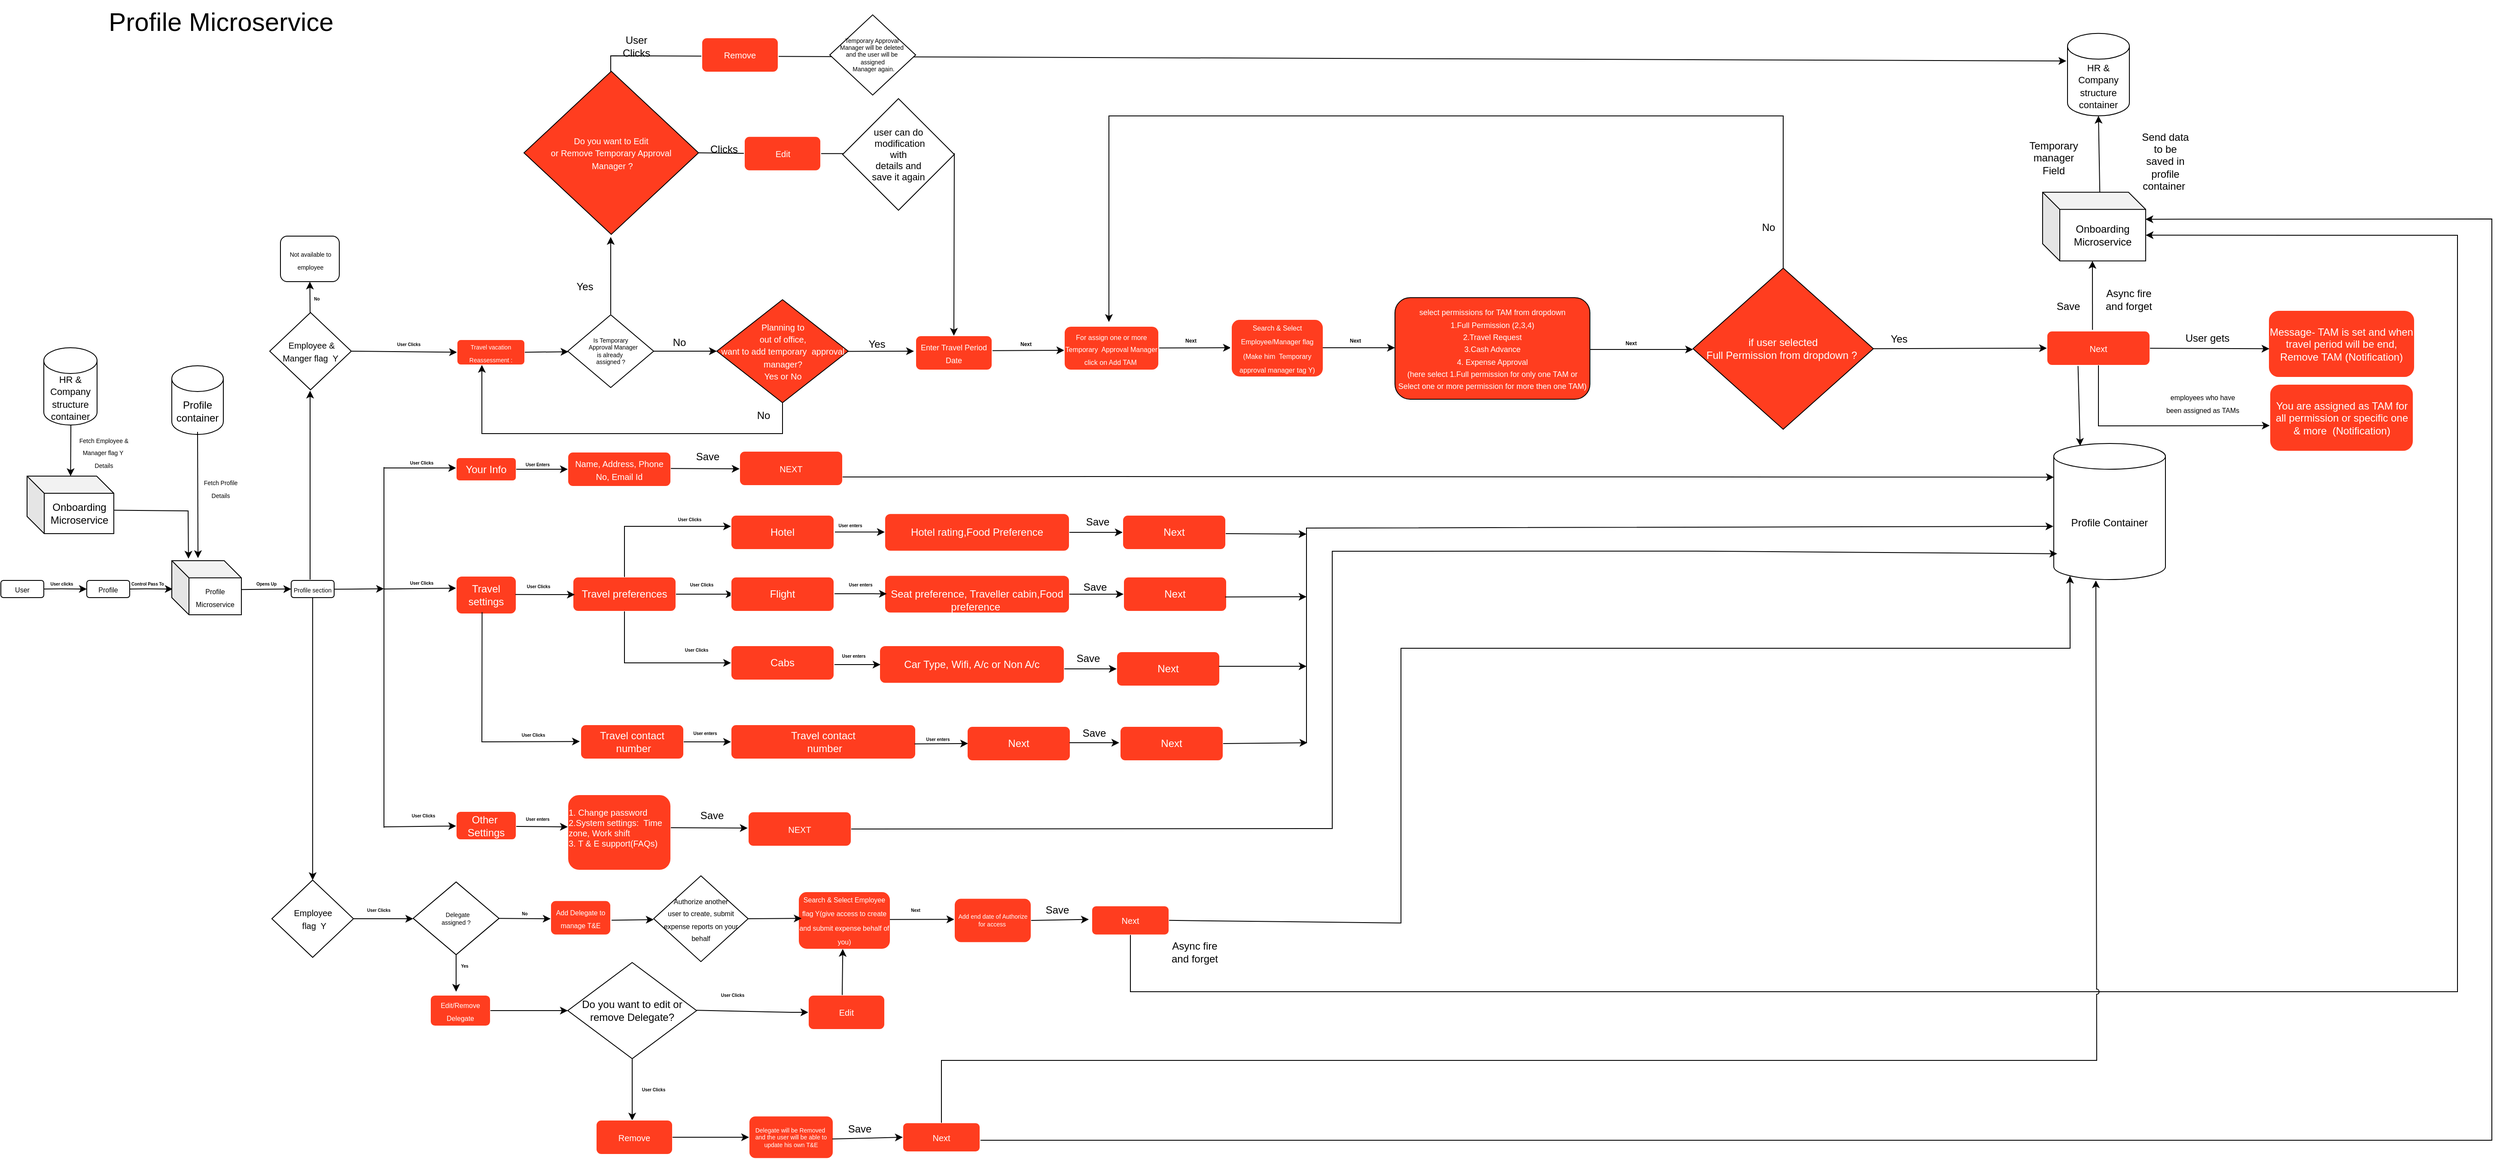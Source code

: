 <mxfile version="21.6.8" type="github">
  <diagram name="Profile Microservice" id="kIIdPjnJi_nFVVMe3VOr">
    <mxGraphModel dx="3596" dy="2712" grid="1" gridSize="10" guides="1" tooltips="1" connect="1" arrows="1" fold="1" page="1" pageScale="1" pageWidth="827" pageHeight="1169" math="0" shadow="0">
      <root>
        <mxCell id="0" />
        <mxCell id="1" parent="0" />
        <mxCell id="sCX7qENGcsBtxhSft7dQ-1" value="&lt;div style=&quot;&quot;&gt;&lt;span style=&quot;font-size: 8px; background-color: initial;&quot;&gt;User&lt;/span&gt;&lt;/div&gt;" style="rounded=1;whiteSpace=wrap;html=1;align=center;" parent="1" vertex="1">
          <mxGeometry x="20" y="721" width="50" height="20" as="geometry" />
        </mxCell>
        <mxCell id="sCX7qENGcsBtxhSft7dQ-2" value="" style="endArrow=classic;html=1;rounded=0;strokeWidth=1;" parent="1" edge="1">
          <mxGeometry width="50" height="50" relative="1" as="geometry">
            <mxPoint x="70" y="731" as="sourcePoint" />
            <mxPoint x="120" y="731" as="targetPoint" />
            <Array as="points">
              <mxPoint x="90" y="730.78" />
            </Array>
          </mxGeometry>
        </mxCell>
        <mxCell id="sCX7qENGcsBtxhSft7dQ-4" value="&lt;font style=&quot;font-size: 5px;&quot;&gt;&lt;b&gt;User clicks&lt;/b&gt;&lt;/font&gt;" style="text;html=1;strokeColor=none;fillColor=none;align=center;verticalAlign=middle;whiteSpace=wrap;rounded=0;" parent="1" vertex="1">
          <mxGeometry x="71" y="718" width="40" height="10" as="geometry" />
        </mxCell>
        <mxCell id="sCX7qENGcsBtxhSft7dQ-7" value="&lt;div style=&quot;&quot;&gt;&lt;span style=&quot;font-size: 8px;&quot;&gt;Profile&lt;/span&gt;&lt;/div&gt;" style="rounded=1;whiteSpace=wrap;html=1;align=center;" parent="1" vertex="1">
          <mxGeometry x="120" y="721" width="50" height="20" as="geometry" />
        </mxCell>
        <mxCell id="sCX7qENGcsBtxhSft7dQ-8" value="" style="endArrow=classic;html=1;rounded=0;strokeWidth=1;" parent="1" edge="1">
          <mxGeometry width="50" height="50" relative="1" as="geometry">
            <mxPoint x="170" y="731" as="sourcePoint" />
            <mxPoint x="220" y="731" as="targetPoint" />
            <Array as="points">
              <mxPoint x="190" y="730.78" />
            </Array>
          </mxGeometry>
        </mxCell>
        <mxCell id="sCX7qENGcsBtxhSft7dQ-9" value="&lt;span style=&quot;font-size: 5px;&quot;&gt;&lt;b&gt;Control Pass To&lt;/b&gt;&lt;/span&gt;" style="text;html=1;strokeColor=none;fillColor=none;align=center;verticalAlign=middle;whiteSpace=wrap;rounded=0;" parent="1" vertex="1">
          <mxGeometry x="171" y="718" width="40" height="10" as="geometry" />
        </mxCell>
        <mxCell id="sCX7qENGcsBtxhSft7dQ-11" value="&lt;font style=&quot;font-size: 8px;&quot;&gt;Profile Microservice&lt;/font&gt;" style="shape=cube;whiteSpace=wrap;html=1;boundedLbl=1;backgroundOutline=1;darkOpacity=0.05;darkOpacity2=0.1;" parent="1" vertex="1">
          <mxGeometry x="219" y="698" width="81" height="63" as="geometry" />
        </mxCell>
        <mxCell id="sCX7qENGcsBtxhSft7dQ-14" value="" style="endArrow=classic;html=1;rounded=0;strokeWidth=1;entryX=0;entryY=0.5;entryDx=0;entryDy=0;" parent="1" target="sCX7qENGcsBtxhSft7dQ-18" edge="1">
          <mxGeometry width="50" height="50" relative="1" as="geometry">
            <mxPoint x="300" y="731.57" as="sourcePoint" />
            <mxPoint x="330" y="732" as="targetPoint" />
            <Array as="points">
              <mxPoint x="320" y="731.35" />
            </Array>
          </mxGeometry>
        </mxCell>
        <mxCell id="sCX7qENGcsBtxhSft7dQ-15" value="" style="endArrow=none;html=1;rounded=0;" parent="1" edge="1">
          <mxGeometry width="50" height="50" relative="1" as="geometry">
            <mxPoint x="466" y="1009" as="sourcePoint" />
            <mxPoint x="466" y="589" as="targetPoint" />
          </mxGeometry>
        </mxCell>
        <mxCell id="sCX7qENGcsBtxhSft7dQ-18" value="&lt;div style=&quot;&quot;&gt;&lt;font style=&quot;font-size: 7px;&quot;&gt;Profile section&lt;/font&gt;&lt;/div&gt;" style="rounded=1;whiteSpace=wrap;html=1;align=center;" parent="1" vertex="1">
          <mxGeometry x="358" y="721" width="50" height="20" as="geometry" />
        </mxCell>
        <mxCell id="sCX7qENGcsBtxhSft7dQ-20" value="&lt;span style=&quot;font-size: 5px;&quot;&gt;&lt;b&gt;Opens Up&amp;nbsp;&lt;/b&gt;&lt;/span&gt;" style="text;html=1;strokeColor=none;fillColor=none;align=center;verticalAlign=middle;whiteSpace=wrap;rounded=0;" parent="1" vertex="1">
          <mxGeometry x="310" y="713" width="40" height="20" as="geometry" />
        </mxCell>
        <mxCell id="sCX7qENGcsBtxhSft7dQ-21" value="" style="endArrow=classic;html=1;rounded=0;strokeWidth=1;entryX=0;entryY=0.5;entryDx=0;entryDy=0;" parent="1" edge="1">
          <mxGeometry width="50" height="50" relative="1" as="geometry">
            <mxPoint x="408" y="731.29" as="sourcePoint" />
            <mxPoint x="466" y="730.72" as="targetPoint" />
            <Array as="points">
              <mxPoint x="428" y="731.07" />
            </Array>
          </mxGeometry>
        </mxCell>
        <mxCell id="sCX7qENGcsBtxhSft7dQ-24" value="" style="endArrow=classic;html=1;rounded=0;" parent="1" edge="1">
          <mxGeometry width="50" height="50" relative="1" as="geometry">
            <mxPoint x="466" y="590" as="sourcePoint" />
            <mxPoint x="550" y="590" as="targetPoint" />
          </mxGeometry>
        </mxCell>
        <mxCell id="sCX7qENGcsBtxhSft7dQ-25" value="" style="endArrow=classic;html=1;rounded=0;" parent="1" edge="1">
          <mxGeometry width="50" height="50" relative="1" as="geometry">
            <mxPoint x="466" y="731" as="sourcePoint" />
            <mxPoint x="550" y="730" as="targetPoint" />
          </mxGeometry>
        </mxCell>
        <mxCell id="sCX7qENGcsBtxhSft7dQ-29" value="&lt;div style=&quot;text-align: left; font-size: 10px;&quot;&gt;&lt;div style=&quot;border-color: var(--border-color);&quot;&gt;&lt;font color=&quot;#ffffff&quot;&gt;1. Change password&lt;/font&gt;&lt;/div&gt;&lt;font style=&quot;border-color: var(--border-color); text-align: center; font-size: 10px;&quot; color=&quot;#ffffff&quot;&gt;&lt;div style=&quot;border-color: var(--border-color); text-align: left;&quot;&gt;&lt;span style=&quot;border-color: var(--border-color); background-color: initial;&quot;&gt;2.System settings:&amp;nbsp; Time zone, Work shift&lt;/span&gt;&lt;/div&gt;&lt;div style=&quot;border-color: var(--border-color); text-align: left;&quot;&gt;&lt;span style=&quot;border-color: var(--border-color); background-color: initial;&quot;&gt;3. T &amp;amp; E support(FAQs)&lt;/span&gt;&lt;/div&gt;&lt;div style=&quot;border-color: var(--border-color); text-align: left;&quot;&gt;&lt;br&gt;&lt;/div&gt;&lt;/font&gt;&lt;/div&gt;" style="rounded=1;whiteSpace=wrap;html=1;fillColor=#FF3D1F;strokeColor=#FFFFFF;" parent="1" vertex="1">
          <mxGeometry x="680" y="970.5" width="120" height="88" as="geometry" />
        </mxCell>
        <mxCell id="sCX7qENGcsBtxhSft7dQ-30" value="&lt;font style=&quot;font-size: 10px;&quot; color=&quot;#ffffff&quot;&gt;Name, Address, Phone No, Email Id&lt;/font&gt;" style="rounded=1;whiteSpace=wrap;html=1;fillColor=#FF3D1F;strokeColor=#FFFFFF;" parent="1" vertex="1">
          <mxGeometry x="680" y="571.5" width="120" height="40" as="geometry" />
        </mxCell>
        <mxCell id="sCX7qENGcsBtxhSft7dQ-33" value="&lt;font color=&quot;#ffffff&quot;&gt;Your Info&lt;/font&gt;" style="rounded=1;whiteSpace=wrap;html=1;fillColor=#FF3D1F;strokeColor=#FFFFFF;" parent="1" vertex="1">
          <mxGeometry x="550" y="578" width="70" height="27" as="geometry" />
        </mxCell>
        <mxCell id="sCX7qENGcsBtxhSft7dQ-37" value="&lt;font color=&quot;#ffffff&quot;&gt;Travel settings&lt;/font&gt;" style="rounded=1;whiteSpace=wrap;html=1;fillColor=#FF3D1F;strokeColor=#FFFFFF;" parent="1" vertex="1">
          <mxGeometry x="550" y="716" width="70" height="44" as="geometry" />
        </mxCell>
        <mxCell id="sCX7qENGcsBtxhSft7dQ-38" value="&lt;font color=&quot;#ffffff&quot;&gt;Other&amp;nbsp; Settings&lt;/font&gt;" style="rounded=1;whiteSpace=wrap;html=1;fillColor=#FF3D1F;strokeColor=#FFFFFF;" parent="1" vertex="1">
          <mxGeometry x="550" y="990" width="70" height="33" as="geometry" />
        </mxCell>
        <mxCell id="sCX7qENGcsBtxhSft7dQ-42" value="&lt;font style=&quot;font-size: 10px;&quot;&gt;&amp;nbsp;Employee &amp;amp; Manger flag&amp;nbsp; Y&lt;/font&gt;" style="rhombus;whiteSpace=wrap;html=1;fillColor=#FFFFFF;" parent="1" vertex="1">
          <mxGeometry x="333" y="409" width="95" height="90" as="geometry" />
        </mxCell>
        <mxCell id="sCX7qENGcsBtxhSft7dQ-48" value="" style="endArrow=classic;html=1;rounded=0;entryX=0;entryY=0.5;entryDx=0;entryDy=0;" parent="1" target="sCX7qENGcsBtxhSft7dQ-50" edge="1">
          <mxGeometry width="50" height="50" relative="1" as="geometry">
            <mxPoint x="428" y="454" as="sourcePoint" />
            <mxPoint x="522" y="454" as="targetPoint" />
          </mxGeometry>
        </mxCell>
        <mxCell id="sCX7qENGcsBtxhSft7dQ-49" value="&lt;font color=&quot;#ffffff&quot; style=&quot;font-size: 10px;&quot;&gt;Planning to &lt;br&gt;out of office, &lt;br&gt;want to add temporary&amp;nbsp; approval manager?&lt;br&gt;Yes or No&lt;br&gt;&lt;/font&gt;" style="rhombus;whiteSpace=wrap;html=1;fillColor=#FF3D1F;" parent="1" vertex="1">
          <mxGeometry x="853.5" y="394" width="153" height="120" as="geometry" />
        </mxCell>
        <mxCell id="sCX7qENGcsBtxhSft7dQ-50" value="&lt;blockquote style=&quot;margin: 0 0 0 40px; border: none; padding: 0px;&quot;&gt;&lt;/blockquote&gt;&lt;font color=&quot;#ffffff&quot; style=&quot;font-size: 7px; background-color: rgb(255, 61, 31);&quot;&gt;Travel vacation&lt;br&gt;Reassessment :&lt;/font&gt;" style="rounded=1;whiteSpace=wrap;html=1;fillColor=#FF3D1F;strokeColor=#FFFFFF;align=center;" parent="1" vertex="1">
          <mxGeometry x="551" y="440.5" width="79" height="29.5" as="geometry" />
        </mxCell>
        <mxCell id="sCX7qENGcsBtxhSft7dQ-53" value="&lt;font style=&quot;font-size: 5px;&quot;&gt;&lt;b&gt;No&lt;/b&gt;&lt;/font&gt;" style="text;html=1;strokeColor=none;fillColor=none;align=center;verticalAlign=middle;whiteSpace=wrap;rounded=0;" parent="1" vertex="1">
          <mxGeometry x="368" y="381" width="40" height="20" as="geometry" />
        </mxCell>
        <mxCell id="sCX7qENGcsBtxhSft7dQ-57" value="&lt;div style=&quot;&quot;&gt;&lt;font style=&quot;font-size: 7px;&quot;&gt;Not available to employee&lt;/font&gt;&lt;/div&gt;" style="rounded=1;whiteSpace=wrap;html=1;align=center;" parent="1" vertex="1">
          <mxGeometry x="345.5" y="320" width="68.5" height="53" as="geometry" />
        </mxCell>
        <mxCell id="sCX7qENGcsBtxhSft7dQ-58" value="&lt;span style=&quot;font-size: 5px;&quot;&gt;&lt;b&gt;User Clicks&lt;/b&gt;&lt;/span&gt;" style="text;html=1;strokeColor=none;fillColor=none;align=center;verticalAlign=middle;whiteSpace=wrap;rounded=0;" parent="1" vertex="1">
          <mxGeometry x="490" y="712" width="40" height="20" as="geometry" />
        </mxCell>
        <mxCell id="sCX7qENGcsBtxhSft7dQ-59" value="&lt;span style=&quot;font-size: 5px;&quot;&gt;&lt;b&gt;User Clicks&lt;/b&gt;&lt;/span&gt;" style="text;html=1;strokeColor=none;fillColor=none;align=center;verticalAlign=middle;whiteSpace=wrap;rounded=0;" parent="1" vertex="1">
          <mxGeometry x="492" y="980" width="40" height="26" as="geometry" />
        </mxCell>
        <mxCell id="sCX7qENGcsBtxhSft7dQ-60" value="" style="endArrow=classic;html=1;rounded=0;entryX=0;entryY=0.5;entryDx=0;entryDy=0;" parent="1" target="sCX7qENGcsBtxhSft7dQ-30" edge="1">
          <mxGeometry width="50" height="50" relative="1" as="geometry">
            <mxPoint x="620" y="591.5" as="sourcePoint" />
            <mxPoint x="670" y="541.5" as="targetPoint" />
          </mxGeometry>
        </mxCell>
        <mxCell id="sCX7qENGcsBtxhSft7dQ-61" value="&lt;span style=&quot;font-size: 5px;&quot;&gt;&lt;b&gt;User Enters&lt;/b&gt;&lt;/span&gt;" style="text;html=1;strokeColor=none;fillColor=none;align=center;verticalAlign=middle;whiteSpace=wrap;rounded=0;" parent="1" vertex="1">
          <mxGeometry x="625" y="573.5" width="40" height="20" as="geometry" />
        </mxCell>
        <mxCell id="sCX7qENGcsBtxhSft7dQ-66" value="" style="endArrow=classic;html=1;rounded=0;entryX=0;entryY=0.5;entryDx=0;entryDy=0;" parent="1" edge="1">
          <mxGeometry width="50" height="50" relative="1" as="geometry">
            <mxPoint x="620" y="1007.5" as="sourcePoint" />
            <mxPoint x="680" y="1008" as="targetPoint" />
          </mxGeometry>
        </mxCell>
        <mxCell id="sCX7qENGcsBtxhSft7dQ-70" value="Profile container" style="shape=cylinder3;whiteSpace=wrap;html=1;boundedLbl=1;backgroundOutline=1;size=15;" parent="1" vertex="1">
          <mxGeometry x="219" y="471" width="60" height="80" as="geometry" />
        </mxCell>
        <mxCell id="sCX7qENGcsBtxhSft7dQ-71" value="" style="endArrow=classic;html=1;rounded=0;entryX=0;entryY=0;entryDx=30.5;entryDy=0;entryPerimeter=0;exitX=0.5;exitY=1;exitDx=0;exitDy=0;exitPerimeter=0;" parent="1" edge="1">
          <mxGeometry width="50" height="50" relative="1" as="geometry">
            <mxPoint x="249" y="548" as="sourcePoint" />
            <mxPoint x="249.5" y="695" as="targetPoint" />
          </mxGeometry>
        </mxCell>
        <mxCell id="sCX7qENGcsBtxhSft7dQ-72" value="&lt;font style=&quot;font-size: 7px;&quot;&gt;Fetch Profile Details&lt;/font&gt;" style="text;html=1;strokeColor=none;fillColor=none;align=center;verticalAlign=middle;whiteSpace=wrap;rounded=0;" parent="1" vertex="1">
          <mxGeometry x="246" y="599.5" width="60" height="27.5" as="geometry" />
        </mxCell>
        <mxCell id="sCX7qENGcsBtxhSft7dQ-78" value="&lt;font color=&quot;#ffffff&quot;&gt;Travel contact &lt;br&gt;&amp;nbsp;number&lt;/font&gt;" style="rounded=1;whiteSpace=wrap;html=1;fillColor=#FF3D1F;strokeColor=#FFFFFF;" parent="1" vertex="1">
          <mxGeometry x="695" y="889" width="120" height="40" as="geometry" />
        </mxCell>
        <mxCell id="sCX7qENGcsBtxhSft7dQ-85" value="&lt;span style=&quot;font-size: 5px;&quot;&gt;&lt;b&gt;User Clicks&lt;/b&gt;&lt;/span&gt;" style="text;html=1;strokeColor=none;fillColor=none;align=center;verticalAlign=middle;whiteSpace=wrap;rounded=0;" parent="1" vertex="1">
          <mxGeometry x="490" y="571.5" width="40" height="20" as="geometry" />
        </mxCell>
        <mxCell id="sCX7qENGcsBtxhSft7dQ-87" value="&lt;span style=&quot;font-size: 5px;&quot;&gt;&lt;b&gt;User Clicks&lt;/b&gt;&lt;/span&gt;" style="text;html=1;strokeColor=none;fillColor=none;align=center;verticalAlign=middle;whiteSpace=wrap;rounded=0;" parent="1" vertex="1">
          <mxGeometry x="620" y="889" width="40" height="20" as="geometry" />
        </mxCell>
        <mxCell id="sCX7qENGcsBtxhSft7dQ-90" value="&lt;span style=&quot;font-size: 5px;&quot;&gt;&lt;b&gt;User enters&lt;/b&gt;&lt;/span&gt;" style="text;html=1;strokeColor=none;fillColor=none;align=center;verticalAlign=middle;whiteSpace=wrap;rounded=0;" parent="1" vertex="1">
          <mxGeometry x="625" y="983.5" width="40" height="26" as="geometry" />
        </mxCell>
        <mxCell id="sCX7qENGcsBtxhSft7dQ-94" value="&lt;font color=&quot;#ffffff&quot;&gt;Travel contact &lt;br&gt;&amp;nbsp;number&lt;/font&gt;" style="rounded=1;whiteSpace=wrap;html=1;fillColor=#FF3D1F;strokeColor=#FFFFFF;" parent="1" vertex="1">
          <mxGeometry x="870" y="889" width="215" height="40" as="geometry" />
        </mxCell>
        <mxCell id="sCX7qENGcsBtxhSft7dQ-95" value="" style="endArrow=classic;html=1;rounded=0;entryX=-0.014;entryY=0.489;entryDx=0;entryDy=0;entryPerimeter=0;exitX=0.432;exitY=0.955;exitDx=0;exitDy=0;exitPerimeter=0;" parent="1" source="sCX7qENGcsBtxhSft7dQ-37" edge="1">
          <mxGeometry width="50" height="50" relative="1" as="geometry">
            <mxPoint x="603" y="908.56" as="sourcePoint" />
            <mxPoint x="694" y="908.56" as="targetPoint" />
            <Array as="points">
              <mxPoint x="580" y="909" />
            </Array>
          </mxGeometry>
        </mxCell>
        <mxCell id="sCX7qENGcsBtxhSft7dQ-97" value="" style="endArrow=classic;html=1;rounded=0;entryX=0;entryY=0.5;entryDx=0;entryDy=0;" parent="1" target="sCX7qENGcsBtxhSft7dQ-94" edge="1">
          <mxGeometry width="50" height="50" relative="1" as="geometry">
            <mxPoint x="815" y="909" as="sourcePoint" />
            <mxPoint x="865" y="859" as="targetPoint" />
          </mxGeometry>
        </mxCell>
        <mxCell id="sCX7qENGcsBtxhSft7dQ-100" value="&lt;span style=&quot;font-size: 5px;&quot;&gt;&lt;b&gt;User enters&lt;/b&gt;&lt;/span&gt;" style="text;html=1;strokeColor=none;fillColor=none;align=center;verticalAlign=middle;whiteSpace=wrap;rounded=0;" parent="1" vertex="1">
          <mxGeometry x="820" y="887" width="40" height="20" as="geometry" />
        </mxCell>
        <mxCell id="sCX7qENGcsBtxhSft7dQ-104" value="&lt;font color=&quot;#ffffff&quot;&gt;Next&lt;/font&gt;" style="rounded=1;whiteSpace=wrap;html=1;fillColor=#FF3D1F;strokeColor=#FFFFFF;" parent="1" vertex="1">
          <mxGeometry x="1145" y="891" width="120" height="40" as="geometry" />
        </mxCell>
        <mxCell id="sCX7qENGcsBtxhSft7dQ-105" value="&lt;font color=&quot;#ffffff&quot;&gt;&lt;span style=&quot;font-size: 10px;&quot;&gt;NEXT&lt;/span&gt;&lt;/font&gt;" style="rounded=1;whiteSpace=wrap;html=1;fillColor=#FF3D1F;strokeColor=#FFFFFF;" parent="1" vertex="1">
          <mxGeometry x="880" y="570.5" width="120" height="40" as="geometry" />
        </mxCell>
        <mxCell id="sCX7qENGcsBtxhSft7dQ-106" value="" style="endArrow=classic;html=1;rounded=0;exitX=1.013;exitY=0.516;exitDx=0;exitDy=0;exitPerimeter=0;" parent="1" edge="1">
          <mxGeometry width="50" height="50" relative="1" as="geometry">
            <mxPoint x="800" y="590.62" as="sourcePoint" />
            <mxPoint x="880" y="591" as="targetPoint" />
          </mxGeometry>
        </mxCell>
        <mxCell id="sCX7qENGcsBtxhSft7dQ-114" value="&lt;span style=&quot;font-size: 5px;&quot;&gt;&lt;b&gt;User enters&lt;/b&gt;&lt;/span&gt;" style="text;html=1;strokeColor=none;fillColor=none;align=center;verticalAlign=middle;whiteSpace=wrap;rounded=0;" parent="1" vertex="1">
          <mxGeometry x="1091" y="893.5" width="40" height="20" as="geometry" />
        </mxCell>
        <mxCell id="sCX7qENGcsBtxhSft7dQ-115" value="" style="endArrow=classic;html=1;rounded=0;entryX=0;entryY=0.5;entryDx=0;entryDy=0;exitX=0.994;exitY=0.558;exitDx=0;exitDy=0;exitPerimeter=0;" parent="1" source="sCX7qENGcsBtxhSft7dQ-94" edge="1">
          <mxGeometry width="50" height="50" relative="1" as="geometry">
            <mxPoint x="1091" y="910.92" as="sourcePoint" />
            <mxPoint x="1146" y="910.92" as="targetPoint" />
          </mxGeometry>
        </mxCell>
        <mxCell id="sCX7qENGcsBtxhSft7dQ-116" value="Profile Container" style="shape=cylinder3;whiteSpace=wrap;html=1;boundedLbl=1;backgroundOutline=1;size=15;" parent="1" vertex="1">
          <mxGeometry x="2410" y="561.5" width="130" height="158.5" as="geometry" />
        </mxCell>
        <mxCell id="sCX7qENGcsBtxhSft7dQ-118" value="&lt;font color=&quot;#ffffff&quot;&gt;&lt;span style=&quot;font-size: 10px;&quot;&gt;NEXT&lt;/span&gt;&lt;/font&gt;" style="rounded=1;whiteSpace=wrap;html=1;fillColor=#FF3D1F;strokeColor=#FFFFFF;" parent="1" vertex="1">
          <mxGeometry x="890" y="990.5" width="120" height="40" as="geometry" />
        </mxCell>
        <mxCell id="sCX7qENGcsBtxhSft7dQ-121" value="" style="endArrow=classic;html=1;rounded=0;entryX=-0.005;entryY=0.347;entryDx=0;entryDy=0;entryPerimeter=0;" parent="1" edge="1">
          <mxGeometry width="50" height="50" relative="1" as="geometry">
            <mxPoint x="800" y="1009" as="sourcePoint" />
            <mxPoint x="889.4" y="1009.38" as="targetPoint" />
          </mxGeometry>
        </mxCell>
        <mxCell id="sCX7qENGcsBtxhSft7dQ-125" value="" style="endArrow=classic;html=1;rounded=0;exitX=1;exitY=0.75;exitDx=0;exitDy=0;entryX=0;entryY=0;entryDx=0;entryDy=39.25;entryPerimeter=0;" parent="1" source="sCX7qENGcsBtxhSft7dQ-105" target="sCX7qENGcsBtxhSft7dQ-116" edge="1">
          <mxGeometry width="50" height="50" relative="1" as="geometry">
            <mxPoint x="1000" y="591.5" as="sourcePoint" />
            <mxPoint x="1500" y="280" as="targetPoint" />
            <Array as="points">
              <mxPoint x="1320" y="600" />
            </Array>
          </mxGeometry>
        </mxCell>
        <mxCell id="sCX7qENGcsBtxhSft7dQ-127" value="" style="endArrow=classic;html=1;rounded=0;" parent="1" edge="1">
          <mxGeometry width="50" height="50" relative="1" as="geometry">
            <mxPoint x="1264" y="910" as="sourcePoint" />
            <mxPoint x="1322" y="910" as="targetPoint" />
          </mxGeometry>
        </mxCell>
        <mxCell id="sCX7qENGcsBtxhSft7dQ-129" value="" style="endArrow=classic;html=1;rounded=0;exitX=1;exitY=0.5;exitDx=0;exitDy=0;" parent="1" edge="1" source="sCX7qENGcsBtxhSft7dQ-118">
          <mxGeometry width="50" height="50" relative="1" as="geometry">
            <mxPoint x="1043" y="1010.38" as="sourcePoint" />
            <mxPoint x="2414" y="689.88" as="targetPoint" />
            <Array as="points">
              <mxPoint x="1570" y="1010" />
              <mxPoint x="1570" y="687" />
              <mxPoint x="1994" y="686.88" />
            </Array>
          </mxGeometry>
        </mxCell>
        <mxCell id="sCX7qENGcsBtxhSft7dQ-133" value="Send data to be saved in profile container&amp;nbsp;" style="text;html=1;strokeColor=none;fillColor=none;align=center;verticalAlign=middle;whiteSpace=wrap;rounded=0;" parent="1" vertex="1">
          <mxGeometry x="2510" y="146.11" width="60" height="173.89" as="geometry" />
        </mxCell>
        <mxCell id="sCX7qENGcsBtxhSft7dQ-136" value="" style="endArrow=classic;html=1;rounded=0;exitX=1;exitY=0.5;exitDx=0;exitDy=0;" parent="1" edge="1">
          <mxGeometry width="50" height="50" relative="1" as="geometry">
            <mxPoint x="1006.5" y="454.25" as="sourcePoint" />
            <mxPoint x="1083" y="454" as="targetPoint" />
          </mxGeometry>
        </mxCell>
        <mxCell id="sCX7qENGcsBtxhSft7dQ-138" value="" style="endArrow=classic;html=1;rounded=0;entryX=0.5;entryY=1;entryDx=0;entryDy=0;" parent="1" target="sCX7qENGcsBtxhSft7dQ-57" edge="1">
          <mxGeometry width="50" height="50" relative="1" as="geometry">
            <mxPoint x="380" y="409" as="sourcePoint" />
            <mxPoint x="430" y="359" as="targetPoint" />
          </mxGeometry>
        </mxCell>
        <mxCell id="sCX7qENGcsBtxhSft7dQ-139" value="" style="endArrow=classic;html=1;rounded=0;" parent="1" edge="1">
          <mxGeometry width="50" height="50" relative="1" as="geometry">
            <mxPoint x="380" y="720" as="sourcePoint" />
            <mxPoint x="380" y="500" as="targetPoint" />
          </mxGeometry>
        </mxCell>
        <mxCell id="sCX7qENGcsBtxhSft7dQ-147" value="" style="endArrow=classic;html=1;rounded=0;" parent="1" edge="1">
          <mxGeometry width="50" height="50" relative="1" as="geometry">
            <mxPoint x="1173" y="453.32" as="sourcePoint" />
            <mxPoint x="1258" y="453" as="targetPoint" />
          </mxGeometry>
        </mxCell>
        <mxCell id="sCX7qENGcsBtxhSft7dQ-159" value="Yes" style="text;html=1;strokeColor=none;fillColor=none;align=center;verticalAlign=middle;whiteSpace=wrap;rounded=0;" parent="1" vertex="1">
          <mxGeometry x="1010" y="430.5" width="60" height="30" as="geometry" />
        </mxCell>
        <mxCell id="sCX7qENGcsBtxhSft7dQ-174" value="Temporary manager Field" style="text;html=1;strokeColor=none;fillColor=none;align=center;verticalAlign=middle;whiteSpace=wrap;rounded=0;" parent="1" vertex="1">
          <mxGeometry x="2380" y="213.89" width="60" height="30" as="geometry" />
        </mxCell>
        <mxCell id="sCX7qENGcsBtxhSft7dQ-175" value="Onboarding Microservice" style="shape=cube;whiteSpace=wrap;html=1;boundedLbl=1;backgroundOutline=1;darkOpacity=0.05;darkOpacity2=0.1;" parent="1" vertex="1">
          <mxGeometry x="2397" y="268.89" width="120" height="80" as="geometry" />
        </mxCell>
        <mxCell id="sCX7qENGcsBtxhSft7dQ-176" value="Async fire and forget" style="text;html=1;strokeColor=none;fillColor=none;align=center;verticalAlign=middle;whiteSpace=wrap;rounded=0;" parent="1" vertex="1">
          <mxGeometry x="2460" y="378.89" width="75" height="30" as="geometry" />
        </mxCell>
        <mxCell id="sCX7qENGcsBtxhSft7dQ-177" value="" style="endArrow=classic;html=1;rounded=0;exitX=0.555;exitY=-0.002;exitDx=0;exitDy=0;exitPerimeter=0;entryX=0.5;entryY=1;entryDx=0;entryDy=0;entryPerimeter=0;" parent="1" source="sCX7qENGcsBtxhSft7dQ-175" target="sCX7qENGcsBtxhSft7dQ-180" edge="1">
          <mxGeometry width="50" height="50" relative="1" as="geometry">
            <mxPoint x="2357" y="134.89" as="sourcePoint" />
            <mxPoint x="2451" y="188.89" as="targetPoint" />
          </mxGeometry>
        </mxCell>
        <mxCell id="sCX7qENGcsBtxhSft7dQ-179" value="" style="endArrow=classic;html=1;rounded=0;exitX=0.484;exitY=-0.007;exitDx=0;exitDy=0;exitPerimeter=0;" parent="1" edge="1">
          <mxGeometry width="50" height="50" relative="1" as="geometry">
            <mxPoint x="2455.08" y="429.11" as="sourcePoint" />
            <mxPoint x="2455" y="348.89" as="targetPoint" />
          </mxGeometry>
        </mxCell>
        <mxCell id="sCX7qENGcsBtxhSft7dQ-180" value="&lt;font style=&quot;font-size: 11px;&quot;&gt;HR &amp;amp; Company structure container&lt;/font&gt;" style="shape=cylinder3;whiteSpace=wrap;html=1;boundedLbl=1;backgroundOutline=1;size=15;" parent="1" vertex="1">
          <mxGeometry x="2426" y="83.89" width="72" height="96" as="geometry" />
        </mxCell>
        <mxCell id="P8ak96mhny76IhVilgOm-1" value="&lt;font style=&quot;font-size: 11px;&quot;&gt;HR &amp;amp; Company structure container&lt;/font&gt;" style="shape=cylinder3;whiteSpace=wrap;html=1;boundedLbl=1;backgroundOutline=1;size=15;" parent="1" vertex="1">
          <mxGeometry x="70" y="450" width="62" height="90" as="geometry" />
        </mxCell>
        <mxCell id="P8ak96mhny76IhVilgOm-2" value="Onboarding Microservice" style="shape=cube;whiteSpace=wrap;html=1;boundedLbl=1;backgroundOutline=1;darkOpacity=0.05;darkOpacity2=0.1;" parent="1" vertex="1">
          <mxGeometry x="50.5" y="599.5" width="101" height="67" as="geometry" />
        </mxCell>
        <mxCell id="P8ak96mhny76IhVilgOm-6" value="" style="endArrow=classic;html=1;rounded=0;exitX=1.006;exitY=0.593;exitDx=0;exitDy=0;exitPerimeter=0;entryX=0.24;entryY=-0.038;entryDx=0;entryDy=0;entryPerimeter=0;" parent="1" source="P8ak96mhny76IhVilgOm-2" target="sCX7qENGcsBtxhSft7dQ-11" edge="1">
          <mxGeometry width="50" height="50" relative="1" as="geometry">
            <mxPoint x="161" y="691.5" as="sourcePoint" />
            <mxPoint x="211" y="641.5" as="targetPoint" />
            <Array as="points">
              <mxPoint x="238" y="640" />
            </Array>
          </mxGeometry>
        </mxCell>
        <mxCell id="P8ak96mhny76IhVilgOm-7" value="" style="endArrow=classic;html=1;rounded=0;" parent="1" target="P8ak96mhny76IhVilgOm-2" edge="1">
          <mxGeometry width="50" height="50" relative="1" as="geometry">
            <mxPoint x="101.5" y="540" as="sourcePoint" />
            <mxPoint x="151.5" y="490" as="targetPoint" />
          </mxGeometry>
        </mxCell>
        <mxCell id="P8ak96mhny76IhVilgOm-8" value="&lt;font style=&quot;font-size: 7px;&quot;&gt;Fetch Employee &amp;amp; Manager flag Y&amp;nbsp; Details&lt;/font&gt;" style="text;html=1;strokeColor=none;fillColor=none;align=center;verticalAlign=middle;whiteSpace=wrap;rounded=0;" parent="1" vertex="1">
          <mxGeometry x="110" y="557" width="60" height="27.5" as="geometry" />
        </mxCell>
        <mxCell id="P8ak96mhny76IhVilgOm-10" value="" style="endArrow=classic;html=1;rounded=0;" parent="1" edge="1">
          <mxGeometry width="50" height="50" relative="1" as="geometry">
            <mxPoint x="466" y="1008" as="sourcePoint" />
            <mxPoint x="550" y="1007" as="targetPoint" />
          </mxGeometry>
        </mxCell>
        <mxCell id="P8ak96mhny76IhVilgOm-11" value="&lt;div style=&quot;&quot;&gt;&lt;font color=&quot;#ffffff&quot;&gt;&lt;span style=&quot;font-size: 12px;&quot;&gt;&lt;br&gt;&lt;/span&gt;&lt;/font&gt;&lt;/div&gt;&lt;font color=&quot;#ffffff&quot;&gt;&lt;div style=&quot;&quot;&gt;Seat preference, Traveller cabin,Food preference&amp;nbsp;&lt;/div&gt;&lt;/font&gt;" style="rounded=1;whiteSpace=wrap;html=1;fillColor=#FF3D1F;strokeColor=#FFFFFF;align=center;" parent="1" vertex="1">
          <mxGeometry x="1049" y="715.13" width="215" height="43.75" as="geometry" />
        </mxCell>
        <mxCell id="P8ak96mhny76IhVilgOm-12" value="&lt;font color=&quot;#ffffff&quot;&gt;Travel preferences&lt;/font&gt;" style="rounded=1;whiteSpace=wrap;html=1;fillColor=#FF3D1F;strokeColor=#FFFFFF;" parent="1" vertex="1">
          <mxGeometry x="686" y="717" width="120" height="40" as="geometry" />
        </mxCell>
        <mxCell id="P8ak96mhny76IhVilgOm-13" value="&lt;span style=&quot;font-size: 5px;&quot;&gt;&lt;b&gt;User enters&lt;/b&gt;&lt;/span&gt;" style="text;html=1;strokeColor=none;fillColor=none;align=center;verticalAlign=middle;whiteSpace=wrap;rounded=0;" parent="1" vertex="1">
          <mxGeometry x="1001" y="713.5" width="40" height="20" as="geometry" />
        </mxCell>
        <mxCell id="P8ak96mhny76IhVilgOm-14" value="" style="endArrow=classic;html=1;rounded=0;entryX=0;entryY=0.5;entryDx=0;entryDy=0;exitX=1;exitY=0.5;exitDx=0;exitDy=0;" parent="1" source="P8ak96mhny76IhVilgOm-12" edge="1">
          <mxGeometry width="50" height="50" relative="1" as="geometry">
            <mxPoint x="818" y="737" as="sourcePoint" />
            <mxPoint x="873" y="737" as="targetPoint" />
          </mxGeometry>
        </mxCell>
        <mxCell id="P8ak96mhny76IhVilgOm-15" value="&lt;font color=&quot;#ffffff&quot;&gt;Next&lt;/font&gt;" style="rounded=1;whiteSpace=wrap;html=1;fillColor=#FF3D1F;strokeColor=#FFFFFF;" parent="1" vertex="1">
          <mxGeometry x="1327" y="717" width="120" height="40" as="geometry" />
        </mxCell>
        <mxCell id="P8ak96mhny76IhVilgOm-17" value="" style="endArrow=classic;html=1;rounded=0;entryX=0;entryY=0.5;entryDx=0;entryDy=0;exitX=0.996;exitY=0.616;exitDx=0;exitDy=0;exitPerimeter=0;" parent="1" edge="1">
          <mxGeometry width="50" height="50" relative="1" as="geometry">
            <mxPoint x="990.57" y="736.52" as="sourcePoint" />
            <mxPoint x="1051.43" y="736.57" as="targetPoint" />
          </mxGeometry>
        </mxCell>
        <mxCell id="P8ak96mhny76IhVilgOm-18" value="" style="endArrow=classic;html=1;rounded=0;exitX=1;exitY=0.5;exitDx=0;exitDy=0;entryX=0;entryY=0.5;entryDx=0;entryDy=0;" parent="1" source="P8ak96mhny76IhVilgOm-11" target="P8ak96mhny76IhVilgOm-15" edge="1">
          <mxGeometry width="50" height="50" relative="1" as="geometry">
            <mxPoint x="1268" y="733.5" as="sourcePoint" />
            <mxPoint x="1326" y="733.5" as="targetPoint" />
          </mxGeometry>
        </mxCell>
        <mxCell id="P8ak96mhny76IhVilgOm-19" value="&lt;font color=&quot;#ffffff&quot;&gt;Car Type, Wifi, A/c or Non A/c&lt;/font&gt;" style="rounded=1;whiteSpace=wrap;html=1;fillColor=#FF3D1F;strokeColor=#FFFFFF;align=center;" parent="1" vertex="1">
          <mxGeometry x="1043" y="797" width="215" height="43.75" as="geometry" />
        </mxCell>
        <mxCell id="P8ak96mhny76IhVilgOm-21" value="&lt;span style=&quot;font-size: 5px;&quot;&gt;&lt;b&gt;User enters&lt;/b&gt;&lt;/span&gt;" style="text;html=1;strokeColor=none;fillColor=none;align=center;verticalAlign=middle;whiteSpace=wrap;rounded=0;" parent="1" vertex="1">
          <mxGeometry x="993" y="797" width="40" height="20" as="geometry" />
        </mxCell>
        <mxCell id="P8ak96mhny76IhVilgOm-22" value="" style="endArrow=classic;html=1;rounded=0;entryX=0;entryY=0.5;entryDx=0;entryDy=0;" parent="1" edge="1">
          <mxGeometry width="50" height="50" relative="1" as="geometry">
            <mxPoint x="989" y="819" as="sourcePoint" />
            <mxPoint x="1044" y="819" as="targetPoint" />
          </mxGeometry>
        </mxCell>
        <mxCell id="P8ak96mhny76IhVilgOm-23" value="&lt;font color=&quot;#ffffff&quot;&gt;Next&lt;/font&gt;" style="rounded=1;whiteSpace=wrap;html=1;fillColor=#FF3D1F;strokeColor=#FFFFFF;" parent="1" vertex="1">
          <mxGeometry x="1319" y="804" width="120" height="40" as="geometry" />
        </mxCell>
        <mxCell id="P8ak96mhny76IhVilgOm-25" value="" style="endArrow=classic;html=1;rounded=0;entryX=0;entryY=0.5;entryDx=0;entryDy=0;exitX=0.996;exitY=0.616;exitDx=0;exitDy=0;exitPerimeter=0;" parent="1" target="P8ak96mhny76IhVilgOm-23" edge="1">
          <mxGeometry width="50" height="50" relative="1" as="geometry">
            <mxPoint x="1258.14" y="823.95" as="sourcePoint" />
            <mxPoint x="1315" y="823.8" as="targetPoint" />
          </mxGeometry>
        </mxCell>
        <mxCell id="P8ak96mhny76IhVilgOm-26" value="" style="endArrow=classic;html=1;rounded=0;" parent="1" edge="1">
          <mxGeometry width="50" height="50" relative="1" as="geometry">
            <mxPoint x="1438" y="821" as="sourcePoint" />
            <mxPoint x="1540" y="821" as="targetPoint" />
          </mxGeometry>
        </mxCell>
        <mxCell id="P8ak96mhny76IhVilgOm-27" value="&lt;font color=&quot;#ffffff&quot;&gt;Flight&lt;/font&gt;" style="rounded=1;whiteSpace=wrap;html=1;fillColor=#FF3D1F;strokeColor=#FFFFFF;" parent="1" vertex="1">
          <mxGeometry x="870" y="717" width="120" height="40" as="geometry" />
        </mxCell>
        <mxCell id="P8ak96mhny76IhVilgOm-28" value="&lt;font color=&quot;#ffffff&quot;&gt;Cabs&lt;/font&gt;" style="rounded=1;whiteSpace=wrap;html=1;fillColor=#FF3D1F;strokeColor=#FFFFFF;" parent="1" vertex="1">
          <mxGeometry x="870" y="797" width="120" height="40" as="geometry" />
        </mxCell>
        <mxCell id="P8ak96mhny76IhVilgOm-29" value="&lt;font color=&quot;#ffffff&quot;&gt;Hotel&lt;/font&gt;" style="rounded=1;whiteSpace=wrap;html=1;fillColor=#FF3D1F;strokeColor=#FFFFFF;" parent="1" vertex="1">
          <mxGeometry x="870" y="645" width="120" height="40" as="geometry" />
        </mxCell>
        <mxCell id="P8ak96mhny76IhVilgOm-30" value="&lt;span style=&quot;font-size: 5px;&quot;&gt;&lt;b&gt;User Clicks&lt;/b&gt;&lt;/span&gt;" style="text;html=1;strokeColor=none;fillColor=none;align=center;verticalAlign=middle;whiteSpace=wrap;rounded=0;" parent="1" vertex="1">
          <mxGeometry x="816" y="713.5" width="40" height="20" as="geometry" />
        </mxCell>
        <mxCell id="P8ak96mhny76IhVilgOm-35" value="" style="endArrow=classic;html=1;rounded=0;exitX=0.5;exitY=0;exitDx=0;exitDy=0;" parent="1" source="P8ak96mhny76IhVilgOm-12" edge="1">
          <mxGeometry width="50" height="50" relative="1" as="geometry">
            <mxPoint x="776" y="658" as="sourcePoint" />
            <mxPoint x="870" y="658" as="targetPoint" />
            <Array as="points">
              <mxPoint x="746" y="658" />
            </Array>
          </mxGeometry>
        </mxCell>
        <mxCell id="P8ak96mhny76IhVilgOm-36" value="" style="endArrow=classic;html=1;rounded=0;exitX=0.5;exitY=1;exitDx=0;exitDy=0;" parent="1" source="P8ak96mhny76IhVilgOm-12" edge="1">
          <mxGeometry width="50" height="50" relative="1" as="geometry">
            <mxPoint x="820" y="867" as="sourcePoint" />
            <mxPoint x="870" y="817" as="targetPoint" />
            <Array as="points">
              <mxPoint x="746" y="817" />
            </Array>
          </mxGeometry>
        </mxCell>
        <mxCell id="P8ak96mhny76IhVilgOm-37" value="&lt;span style=&quot;font-size: 5px;&quot;&gt;&lt;b&gt;User Clicks&lt;/b&gt;&lt;/span&gt;" style="text;html=1;strokeColor=none;fillColor=none;align=center;verticalAlign=middle;whiteSpace=wrap;rounded=0;" parent="1" vertex="1">
          <mxGeometry x="802" y="638" width="40" height="20" as="geometry" />
        </mxCell>
        <mxCell id="P8ak96mhny76IhVilgOm-38" value="&lt;span style=&quot;font-size: 5px;&quot;&gt;&lt;b&gt;User Clicks&lt;/b&gt;&lt;/span&gt;" style="text;html=1;strokeColor=none;fillColor=none;align=center;verticalAlign=middle;whiteSpace=wrap;rounded=0;" parent="1" vertex="1">
          <mxGeometry x="810" y="790" width="40" height="20" as="geometry" />
        </mxCell>
        <mxCell id="P8ak96mhny76IhVilgOm-39" value="&lt;div style=&quot;&quot;&gt;&lt;font color=&quot;#ffffff&quot;&gt;Hotel rating,Food Preference&lt;/font&gt;&lt;/div&gt;" style="rounded=1;whiteSpace=wrap;html=1;fillColor=#FF3D1F;strokeColor=#FFFFFF;align=center;" parent="1" vertex="1">
          <mxGeometry x="1049" y="643.13" width="215" height="43.75" as="geometry" />
        </mxCell>
        <mxCell id="P8ak96mhny76IhVilgOm-40" value="" style="endArrow=classic;html=1;rounded=0;entryX=0;entryY=0.5;entryDx=0;entryDy=0;" parent="1" target="P8ak96mhny76IhVilgOm-43" edge="1">
          <mxGeometry width="50" height="50" relative="1" as="geometry">
            <mxPoint x="1264" y="665.01" as="sourcePoint" />
            <mxPoint x="1322" y="665.01" as="targetPoint" />
          </mxGeometry>
        </mxCell>
        <mxCell id="P8ak96mhny76IhVilgOm-43" value="&lt;font color=&quot;#ffffff&quot;&gt;Next&lt;/font&gt;" style="rounded=1;whiteSpace=wrap;html=1;fillColor=#FF3D1F;strokeColor=#FFFFFF;" parent="1" vertex="1">
          <mxGeometry x="1326" y="645" width="120" height="40" as="geometry" />
        </mxCell>
        <mxCell id="P8ak96mhny76IhVilgOm-44" value="" style="endArrow=classic;html=1;rounded=0;" parent="1" edge="1">
          <mxGeometry width="50" height="50" relative="1" as="geometry">
            <mxPoint x="991" y="664.63" as="sourcePoint" />
            <mxPoint x="1049" y="664.63" as="targetPoint" />
          </mxGeometry>
        </mxCell>
        <mxCell id="P8ak96mhny76IhVilgOm-45" value="&lt;span style=&quot;font-size: 5px;&quot;&gt;&lt;b&gt;User enters&lt;/b&gt;&lt;/span&gt;" style="text;html=1;strokeColor=none;fillColor=none;align=center;verticalAlign=middle;whiteSpace=wrap;rounded=0;" parent="1" vertex="1">
          <mxGeometry x="989" y="645.01" width="40" height="20" as="geometry" />
        </mxCell>
        <mxCell id="P8ak96mhny76IhVilgOm-46" value="Save" style="text;html=1;strokeColor=none;fillColor=none;align=center;verticalAlign=middle;whiteSpace=wrap;rounded=0;" parent="1" vertex="1">
          <mxGeometry x="813" y="561.5" width="60" height="30" as="geometry" />
        </mxCell>
        <mxCell id="P8ak96mhny76IhVilgOm-47" value="Save" style="text;html=1;strokeColor=none;fillColor=none;align=center;verticalAlign=middle;whiteSpace=wrap;rounded=0;" parent="1" vertex="1">
          <mxGeometry x="1267" y="638" width="60" height="30" as="geometry" />
        </mxCell>
        <mxCell id="P8ak96mhny76IhVilgOm-48" value="Save" style="text;html=1;strokeColor=none;fillColor=none;align=center;verticalAlign=middle;whiteSpace=wrap;rounded=0;" parent="1" vertex="1">
          <mxGeometry x="1264" y="713.5" width="60" height="30" as="geometry" />
        </mxCell>
        <mxCell id="P8ak96mhny76IhVilgOm-49" value="Save" style="text;html=1;strokeColor=none;fillColor=none;align=center;verticalAlign=middle;whiteSpace=wrap;rounded=0;" parent="1" vertex="1">
          <mxGeometry x="1256" y="797" width="60" height="30" as="geometry" />
        </mxCell>
        <mxCell id="P8ak96mhny76IhVilgOm-50" value="Save" style="text;html=1;strokeColor=none;fillColor=none;align=center;verticalAlign=middle;whiteSpace=wrap;rounded=0;" parent="1" vertex="1">
          <mxGeometry x="1263" y="884" width="60" height="30" as="geometry" />
        </mxCell>
        <mxCell id="P8ak96mhny76IhVilgOm-51" value="&lt;font color=&quot;#ffffff&quot;&gt;Next&lt;/font&gt;" style="rounded=1;whiteSpace=wrap;html=1;fillColor=#FF3D1F;strokeColor=#FFFFFF;" parent="1" vertex="1">
          <mxGeometry x="1323" y="891" width="120" height="40" as="geometry" />
        </mxCell>
        <mxCell id="P8ak96mhny76IhVilgOm-53" value="" style="endArrow=classic;html=1;rounded=0;entryX=0.018;entryY=0.513;entryDx=0;entryDy=0;entryPerimeter=0;" parent="1" target="P8ak96mhny76IhVilgOm-12" edge="1">
          <mxGeometry width="50" height="50" relative="1" as="geometry">
            <mxPoint x="619" y="737.37" as="sourcePoint" />
            <mxPoint x="690" y="737.74" as="targetPoint" />
          </mxGeometry>
        </mxCell>
        <mxCell id="P8ak96mhny76IhVilgOm-54" value="&lt;span style=&quot;font-size: 5px;&quot;&gt;&lt;b&gt;User Clicks&lt;/b&gt;&lt;/span&gt;" style="text;html=1;strokeColor=none;fillColor=none;align=center;verticalAlign=middle;whiteSpace=wrap;rounded=0;" parent="1" vertex="1">
          <mxGeometry x="626" y="716" width="40" height="20" as="geometry" />
        </mxCell>
        <mxCell id="P8ak96mhny76IhVilgOm-59" value="Save" style="text;html=1;strokeColor=none;fillColor=none;align=center;verticalAlign=middle;whiteSpace=wrap;rounded=0;" parent="1" vertex="1">
          <mxGeometry x="818" y="979.5" width="60" height="30" as="geometry" />
        </mxCell>
        <mxCell id="P8ak96mhny76IhVilgOm-60" value="" style="endArrow=classic;html=1;rounded=0;" parent="1" edge="1">
          <mxGeometry width="50" height="50" relative="1" as="geometry">
            <mxPoint x="1446" y="666.5" as="sourcePoint" />
            <mxPoint x="1540" y="667" as="targetPoint" />
          </mxGeometry>
        </mxCell>
        <mxCell id="P8ak96mhny76IhVilgOm-63" value="" style="endArrow=classic;html=1;rounded=0;exitX=0.986;exitY=0.58;exitDx=0;exitDy=0;exitPerimeter=0;" parent="1" source="P8ak96mhny76IhVilgOm-15" edge="1">
          <mxGeometry width="50" height="50" relative="1" as="geometry">
            <mxPoint x="1446" y="743.5" as="sourcePoint" />
            <mxPoint x="1540" y="740" as="targetPoint" />
          </mxGeometry>
        </mxCell>
        <mxCell id="P8ak96mhny76IhVilgOm-64" value="" style="endArrow=classic;html=1;rounded=0;exitX=1;exitY=0.5;exitDx=0;exitDy=0;" parent="1" source="P8ak96mhny76IhVilgOm-51" edge="1">
          <mxGeometry width="50" height="50" relative="1" as="geometry">
            <mxPoint x="1447" y="913.5" as="sourcePoint" />
            <mxPoint x="1541" y="910" as="targetPoint" />
          </mxGeometry>
        </mxCell>
        <mxCell id="8wwqLfJiLJ7VVBayofBk-1" value="&lt;font style=&quot;font-size: 30px;&quot;&gt;Profile Microservice&lt;/font&gt;" style="text;html=1;align=center;verticalAlign=middle;resizable=0;points=[];autosize=1;strokeColor=none;fillColor=none;" parent="1" vertex="1">
          <mxGeometry x="131" y="45" width="290" height="50" as="geometry" />
        </mxCell>
        <mxCell id="08Io56GUBInTMvae3-mh-3" value="" style="endArrow=classic;html=1;rounded=0;entryX=-0.004;entryY=0.609;entryDx=0;entryDy=0;entryPerimeter=0;" parent="1" target="sCX7qENGcsBtxhSft7dQ-116" edge="1">
          <mxGeometry width="50" height="50" relative="1" as="geometry">
            <mxPoint x="1540" y="910" as="sourcePoint" />
            <mxPoint x="1540" y="660" as="targetPoint" />
            <Array as="points">
              <mxPoint x="1540" y="660" />
            </Array>
          </mxGeometry>
        </mxCell>
        <mxCell id="08Io56GUBInTMvae3-mh-25" value="&lt;font color=&quot;#ffffff&quot;&gt;Message- TAM is set and when travel period will be end, Remove TAM (Notification)&lt;/font&gt;" style="rounded=1;whiteSpace=wrap;html=1;fillColor=#FF3D1F;strokeColor=#FFFFFF;" parent="1" vertex="1">
          <mxGeometry x="2660" y="406.5" width="170" height="78" as="geometry" />
        </mxCell>
        <mxCell id="08Io56GUBInTMvae3-mh-44" value="No" style="text;html=1;strokeColor=none;fillColor=none;align=center;verticalAlign=middle;whiteSpace=wrap;rounded=0;" parent="1" vertex="1">
          <mxGeometry x="780" y="429" width="60" height="30" as="geometry" />
        </mxCell>
        <mxCell id="08Io56GUBInTMvae3-mh-46" value="" style="endArrow=classic;html=1;rounded=0;exitX=1;exitY=0.5;exitDx=0;exitDy=0;" parent="1" edge="1" target="sCX7qENGcsBtxhSft7dQ-49" source="SLerbbSwyldBixi4_GsX-20">
          <mxGeometry width="50" height="50" relative="1" as="geometry">
            <mxPoint x="621" y="454.0" as="sourcePoint" />
            <mxPoint x="666.98" y="454.005" as="targetPoint" />
          </mxGeometry>
        </mxCell>
        <mxCell id="08Io56GUBInTMvae3-mh-47" style="edgeStyle=orthogonalEdgeStyle;rounded=0;orthogonalLoop=1;jettySize=auto;html=1;exitX=0.5;exitY=1;exitDx=0;exitDy=0;" parent="1" edge="1">
          <mxGeometry relative="1" as="geometry">
            <mxPoint x="2310" y="128.86" as="sourcePoint" />
            <mxPoint x="2310" y="128.86" as="targetPoint" />
          </mxGeometry>
        </mxCell>
        <mxCell id="08Io56GUBInTMvae3-mh-51" value="&lt;span style=&quot;font-size: 5px;&quot;&gt;&lt;b&gt;User Clicks&lt;/b&gt;&lt;/span&gt;" style="text;html=1;strokeColor=none;fillColor=none;align=center;verticalAlign=middle;whiteSpace=wrap;rounded=0;" parent="1" vertex="1">
          <mxGeometry x="475" y="434" width="40" height="20" as="geometry" />
        </mxCell>
        <mxCell id="08Io56GUBInTMvae3-mh-54" value="" style="endArrow=classic;html=1;rounded=0;exitX=0.5;exitY=1;exitDx=0;exitDy=0;" parent="1" source="sCX7qENGcsBtxhSft7dQ-49" edge="1">
          <mxGeometry width="50" height="50" relative="1" as="geometry">
            <mxPoint x="1070" y="540" as="sourcePoint" />
            <mxPoint x="580" y="470" as="targetPoint" />
            <Array as="points">
              <mxPoint x="930" y="550" />
              <mxPoint x="750" y="550" />
              <mxPoint x="580" y="550" />
            </Array>
          </mxGeometry>
        </mxCell>
        <mxCell id="08Io56GUBInTMvae3-mh-60" value="&lt;font style=&quot;font-size: 10px;&quot;&gt;&lt;font style=&quot;border-color: var(--border-color);&quot; color=&quot;#ffffff&quot;&gt;Do you want to Edit &lt;br&gt;or Remove Temporary Approval&lt;/font&gt;&lt;br style=&quot;border-color: var(--border-color); color: rgb(255, 255, 255);&quot;&gt;&lt;span style=&quot;border-color: var(--border-color); color: rgb(255, 255, 255);&quot;&gt;&amp;nbsp;Manager ?&lt;/span&gt;&lt;/font&gt;" style="rhombus;whiteSpace=wrap;html=1;fillColor=#FF3D1F;" parent="1" vertex="1">
          <mxGeometry x="629" y="128" width="203.25" height="190" as="geometry" />
        </mxCell>
        <mxCell id="08Io56GUBInTMvae3-mh-66" value="Yes" style="text;html=1;strokeColor=none;fillColor=none;align=center;verticalAlign=middle;whiteSpace=wrap;rounded=0;" parent="1" vertex="1">
          <mxGeometry x="670" y="364" width="60" height="30" as="geometry" />
        </mxCell>
        <mxCell id="SLerbbSwyldBixi4_GsX-14" value="" style="endArrow=classic;html=1;rounded=0;entryX=-0.005;entryY=0.598;entryDx=0;entryDy=0;entryPerimeter=0;" edge="1" parent="1" source="SLerbbSwyldBixi4_GsX-2">
          <mxGeometry width="50" height="50" relative="1" as="geometry">
            <mxPoint x="1350" y="443.55" as="sourcePoint" />
            <mxPoint x="1451.95" y="449.998" as="targetPoint" />
          </mxGeometry>
        </mxCell>
        <mxCell id="SLerbbSwyldBixi4_GsX-2" value="&lt;div style=&quot;&quot;&gt;&lt;font color=&quot;#ffffff&quot;&gt;&lt;span style=&quot;font-size: 8px;&quot;&gt;For assign one or more Temporary&amp;nbsp; Approval Manager click on Add TAM&amp;nbsp;&lt;/span&gt;&lt;/font&gt;&lt;/div&gt;&lt;blockquote style=&quot;margin: 0 0 0 40px; border: none; padding: 0px;&quot;&gt;&lt;/blockquote&gt;" style="rounded=1;whiteSpace=wrap;html=1;fillColor=#FF3D1F;strokeColor=#FFFFFF;align=center;" vertex="1" parent="1">
          <mxGeometry x="1258" y="425" width="110" height="51" as="geometry" />
        </mxCell>
        <mxCell id="SLerbbSwyldBixi4_GsX-15" value="&lt;font style=&quot;font-size: 9px;&quot; color=&quot;#ffffff&quot;&gt;Enter Travel Period Date&lt;/font&gt;" style="rounded=1;whiteSpace=wrap;html=1;fillColor=#FF3D1F;strokeColor=#FFFFFF;" vertex="1" parent="1">
          <mxGeometry x="1085" y="436" width="89" height="40" as="geometry" />
        </mxCell>
        <mxCell id="SLerbbSwyldBixi4_GsX-16" value="&lt;span style=&quot;font-size: 6px;&quot;&gt;&lt;b&gt;Next&lt;/b&gt;&lt;/span&gt;" style="text;html=1;strokeColor=none;fillColor=none;align=center;verticalAlign=middle;whiteSpace=wrap;rounded=0;" vertex="1" parent="1">
          <mxGeometry x="1188" y="430.5" width="51" height="26.5" as="geometry" />
        </mxCell>
        <mxCell id="SLerbbSwyldBixi4_GsX-21" value="" style="endArrow=classic;html=1;rounded=0;exitX=1;exitY=0.5;exitDx=0;exitDy=0;" edge="1" parent="1" source="sCX7qENGcsBtxhSft7dQ-50" target="SLerbbSwyldBixi4_GsX-20">
          <mxGeometry width="50" height="50" relative="1" as="geometry">
            <mxPoint x="630" y="455" as="sourcePoint" />
            <mxPoint x="871" y="457" as="targetPoint" />
          </mxGeometry>
        </mxCell>
        <mxCell id="SLerbbSwyldBixi4_GsX-20" value="&lt;div style=&quot;font-size: 7px;&quot;&gt;&lt;font style=&quot;font-size: 7px;&quot;&gt;&lt;span style=&quot;background-color: initial;&quot;&gt;&lt;font style=&quot;font-size: 7px;&quot;&gt;&amp;nbsp;Is&amp;nbsp;&lt;/font&gt;&lt;/span&gt;&lt;span style=&quot;background-color: initial;&quot;&gt;Temporary&amp;nbsp;&lt;/span&gt;&lt;/font&gt;&lt;/div&gt;&lt;div style=&quot;font-size: 7px;&quot;&gt;&lt;font style=&quot;font-size: 7px;&quot;&gt;&lt;span style=&quot;background-color: initial;&quot;&gt;&amp;nbsp; &amp;nbsp;&amp;nbsp;&lt;/span&gt;&lt;span style=&quot;background-color: initial;&quot;&gt;Approval Manager&amp;nbsp;&lt;/span&gt;&lt;/font&gt;&lt;/div&gt;&lt;div style=&quot;font-size: 7px;&quot;&gt;&lt;font style=&quot;font-size: 7px;&quot;&gt;&lt;span style=&quot;background-color: initial;&quot;&gt;&lt;font style=&quot;font-size: 7px;&quot;&gt;is&amp;nbsp;&lt;/font&gt;&lt;/span&gt;&lt;span style=&quot;background-color: initial;&quot;&gt;already&amp;nbsp;&lt;/span&gt;&lt;/font&gt;&lt;/div&gt;&lt;div style=&quot;font-size: 7px;&quot;&gt;&lt;span style=&quot;background-color: initial;&quot;&gt;&lt;font style=&quot;font-size: 7px;&quot;&gt;assigned ?&lt;/font&gt;&lt;/span&gt;&lt;/div&gt;" style="rhombus;whiteSpace=wrap;html=1;fillColor=#FFFFFF;align=center;" vertex="1" parent="1">
          <mxGeometry x="680" y="411.62" width="100" height="84.75" as="geometry" />
        </mxCell>
        <mxCell id="SLerbbSwyldBixi4_GsX-23" value="" style="endArrow=classic;html=1;rounded=0;" edge="1" parent="1">
          <mxGeometry width="50" height="50" relative="1" as="geometry">
            <mxPoint x="730" y="411" as="sourcePoint" />
            <mxPoint x="730" y="321" as="targetPoint" />
          </mxGeometry>
        </mxCell>
        <mxCell id="SLerbbSwyldBixi4_GsX-24" value="No" style="text;html=1;strokeColor=none;fillColor=none;align=center;verticalAlign=middle;whiteSpace=wrap;rounded=0;" vertex="1" parent="1">
          <mxGeometry x="878" y="514" width="60" height="30" as="geometry" />
        </mxCell>
        <mxCell id="SLerbbSwyldBixi4_GsX-26" value="&lt;div style=&quot;line-height: 120%;&quot;&gt;&lt;font style=&quot;font-size: 8px;&quot; color=&quot;#ffffff&quot;&gt;Search &amp;amp; Select Employee/Manager flag (Make him&amp;nbsp; Temporary approval manager tag Y)&lt;/font&gt;&lt;br&gt;&lt;/div&gt;&lt;blockquote style=&quot;margin: 0 0 0 40px; border: none; padding: 0px;&quot;&gt;&lt;/blockquote&gt;" style="rounded=1;whiteSpace=wrap;html=1;fillColor=#FF3D1F;strokeColor=#FFFFFF;align=center;strokeWidth=2;" vertex="1" parent="1">
          <mxGeometry x="1452" y="416.5" width="108" height="68" as="geometry" />
        </mxCell>
        <mxCell id="SLerbbSwyldBixi4_GsX-27" value="&lt;span style=&quot;font-size: 6px;&quot;&gt;&lt;b&gt;Next&lt;/b&gt;&lt;/span&gt;" style="text;html=1;strokeColor=none;fillColor=none;align=center;verticalAlign=middle;whiteSpace=wrap;rounded=0;" vertex="1" parent="1">
          <mxGeometry x="1380" y="427" width="51" height="26.5" as="geometry" />
        </mxCell>
        <mxCell id="SLerbbSwyldBixi4_GsX-29" value="" style="endArrow=classic;html=1;rounded=0;entryX=-0.005;entryY=0.598;entryDx=0;entryDy=0;entryPerimeter=0;" edge="1" parent="1">
          <mxGeometry width="50" height="50" relative="1" as="geometry">
            <mxPoint x="1559" y="450" as="sourcePoint" />
            <mxPoint x="1642.95" y="449.998" as="targetPoint" />
          </mxGeometry>
        </mxCell>
        <mxCell id="SLerbbSwyldBixi4_GsX-30" value="&lt;span style=&quot;font-size: 6px;&quot;&gt;&lt;b&gt;Next&lt;/b&gt;&lt;/span&gt;" style="text;html=1;strokeColor=none;fillColor=none;align=center;verticalAlign=middle;whiteSpace=wrap;rounded=0;" vertex="1" parent="1">
          <mxGeometry x="1567" y="423" width="60" height="33.5" as="geometry" />
        </mxCell>
        <mxCell id="SLerbbSwyldBixi4_GsX-34" value="&lt;font style=&quot;font-size: 9px;&quot; color=&quot;#ffffff&quot;&gt;select permissions for TAM from dropdown &lt;br&gt;1.Full Permission (2,3,4)&lt;br&gt;2.Travel Request &lt;br&gt;3.Cash Advance &lt;br&gt;4. Expense Approval &lt;br&gt;(here select 1.Full permission for only one TAM or Select one or more permission for more then one TAM)&lt;/font&gt;" style="rounded=1;whiteSpace=wrap;html=1;fillColor=#FF3D1F;" vertex="1" parent="1">
          <mxGeometry x="1643" y="391.62" width="227" height="118.38" as="geometry" />
        </mxCell>
        <mxCell id="SLerbbSwyldBixi4_GsX-35" value="" style="endArrow=classic;html=1;rounded=0;" edge="1" parent="1">
          <mxGeometry width="50" height="50" relative="1" as="geometry">
            <mxPoint x="1870" y="452" as="sourcePoint" />
            <mxPoint x="1990" y="452" as="targetPoint" />
          </mxGeometry>
        </mxCell>
        <mxCell id="SLerbbSwyldBixi4_GsX-36" value="&lt;span style=&quot;font-size: 6px;&quot;&gt;&lt;b&gt;Next&lt;/b&gt;&lt;/span&gt;" style="text;html=1;strokeColor=none;fillColor=none;align=center;verticalAlign=middle;whiteSpace=wrap;rounded=0;" vertex="1" parent="1">
          <mxGeometry x="1888" y="426" width="60" height="33.5" as="geometry" />
        </mxCell>
        <mxCell id="SLerbbSwyldBixi4_GsX-37" value="&lt;font color=&quot;#ffffff&quot;&gt;if user selected &lt;br&gt;Full Permission from dropdown ?&amp;nbsp;&lt;br&gt;&lt;/font&gt;" style="rhombus;whiteSpace=wrap;html=1;fillColor=#FF3D1F;" vertex="1" parent="1">
          <mxGeometry x="1990" y="357.24" width="210" height="187.76" as="geometry" />
        </mxCell>
        <mxCell id="SLerbbSwyldBixi4_GsX-38" value="" style="endArrow=classic;html=1;rounded=0;exitX=0.5;exitY=0;exitDx=0;exitDy=0;" edge="1" parent="1" source="SLerbbSwyldBixi4_GsX-37">
          <mxGeometry width="50" height="50" relative="1" as="geometry">
            <mxPoint x="2120" y="350" as="sourcePoint" />
            <mxPoint x="1310" y="420" as="targetPoint" />
            <Array as="points">
              <mxPoint x="2095" y="180" />
              <mxPoint x="1310" y="180" />
            </Array>
          </mxGeometry>
        </mxCell>
        <mxCell id="SLerbbSwyldBixi4_GsX-39" value="" style="endArrow=classic;html=1;rounded=0;entryX=0;entryY=0.5;entryDx=0;entryDy=0;exitX=1;exitY=0.5;exitDx=0;exitDy=0;" edge="1" parent="1" source="SLerbbSwyldBixi4_GsX-37" target="SLerbbSwyldBixi4_GsX-43">
          <mxGeometry width="50" height="50" relative="1" as="geometry">
            <mxPoint x="2251" y="452" as="sourcePoint" />
            <mxPoint x="2341" y="451" as="targetPoint" />
          </mxGeometry>
        </mxCell>
        <mxCell id="SLerbbSwyldBixi4_GsX-40" value="Yes" style="text;html=1;strokeColor=none;fillColor=none;align=center;verticalAlign=middle;whiteSpace=wrap;rounded=0;" vertex="1" parent="1">
          <mxGeometry x="2200" y="424.75" width="60" height="30" as="geometry" />
        </mxCell>
        <mxCell id="SLerbbSwyldBixi4_GsX-41" value="No" style="text;html=1;strokeColor=none;fillColor=none;align=center;verticalAlign=middle;whiteSpace=wrap;rounded=0;" vertex="1" parent="1">
          <mxGeometry x="2048" y="295" width="60" height="30" as="geometry" />
        </mxCell>
        <mxCell id="SLerbbSwyldBixi4_GsX-42" value="&lt;h1&gt;&lt;br&gt;&lt;/h1&gt;" style="text;html=1;strokeColor=none;fillColor=none;spacing=5;spacingTop=-20;whiteSpace=wrap;overflow=hidden;rounded=0;" vertex="1" parent="1">
          <mxGeometry x="2210" y="220" width="190" height="120" as="geometry" />
        </mxCell>
        <mxCell id="SLerbbSwyldBixi4_GsX-43" value="&lt;font color=&quot;#ffffff&quot;&gt;&lt;span style=&quot;font-size: 10px;&quot;&gt;Next&lt;/span&gt;&lt;/font&gt;" style="rounded=1;whiteSpace=wrap;html=1;fillColor=#FF3D1F;strokeColor=#FFFFFF;" vertex="1" parent="1">
          <mxGeometry x="2402" y="430.5" width="120" height="40" as="geometry" />
        </mxCell>
        <mxCell id="SLerbbSwyldBixi4_GsX-47" value="&lt;font color=&quot;#ffffff&quot;&gt;You are assigned as TAM for all permission or specific one &amp;amp; more&amp;nbsp; (Notification)&lt;/font&gt;" style="rounded=1;whiteSpace=wrap;html=1;fillColor=#FF3D1F;strokeColor=#FFFFFF;" vertex="1" parent="1">
          <mxGeometry x="2661.5" y="492.5" width="167" height="78" as="geometry" />
        </mxCell>
        <mxCell id="SLerbbSwyldBixi4_GsX-48" value="&lt;font style=&quot;font-size: 8px;&quot;&gt;employees who have been assigned as TAMs&lt;/font&gt;" style="text;html=1;strokeColor=none;fillColor=none;align=center;verticalAlign=middle;whiteSpace=wrap;rounded=0;rotation=0;" vertex="1" parent="1">
          <mxGeometry x="2535" y="499" width="97" height="30" as="geometry" />
        </mxCell>
        <mxCell id="SLerbbSwyldBixi4_GsX-49" value="" style="endArrow=classic;html=1;rounded=0;entryX=-0.001;entryY=0.617;entryDx=0;entryDy=0;exitX=0.5;exitY=1;exitDx=0;exitDy=0;entryPerimeter=0;" edge="1" parent="1" source="SLerbbSwyldBixi4_GsX-43" target="SLerbbSwyldBixi4_GsX-47">
          <mxGeometry width="50" height="50" relative="1" as="geometry">
            <mxPoint x="2510" y="457.92" as="sourcePoint" />
            <mxPoint x="2616.92" y="498.694" as="targetPoint" />
            <Array as="points">
              <mxPoint x="2462" y="541" />
            </Array>
          </mxGeometry>
        </mxCell>
        <mxCell id="SLerbbSwyldBixi4_GsX-51" value="" style="endArrow=classic;html=1;rounded=0;exitX=1;exitY=0.5;exitDx=0;exitDy=0;entryX=0.5;entryY=0;entryDx=0;entryDy=0;" edge="1" parent="1" source="SLerbbSwyldBixi4_GsX-59" target="SLerbbSwyldBixi4_GsX-15">
          <mxGeometry width="50" height="50" relative="1" as="geometry">
            <mxPoint x="830" y="330" as="sourcePoint" />
            <mxPoint x="930" y="390" as="targetPoint" />
            <Array as="points">
              <mxPoint x="1130" y="224" />
            </Array>
          </mxGeometry>
        </mxCell>
        <mxCell id="SLerbbSwyldBixi4_GsX-53" value="&lt;h1&gt;&lt;br&gt;&lt;/h1&gt;&lt;p&gt;&lt;br&gt;&lt;/p&gt;" style="text;html=1;strokeColor=none;fillColor=none;spacing=5;spacingTop=-20;whiteSpace=wrap;overflow=hidden;rounded=0;" vertex="1" parent="1">
          <mxGeometry x="1100" y="123.89" width="190" height="120" as="geometry" />
        </mxCell>
        <mxCell id="SLerbbSwyldBixi4_GsX-54" value="Save" style="text;html=1;strokeColor=none;fillColor=none;align=center;verticalAlign=middle;whiteSpace=wrap;rounded=0;" vertex="1" parent="1">
          <mxGeometry x="2397" y="386.5" width="60" height="30" as="geometry" />
        </mxCell>
        <mxCell id="SLerbbSwyldBixi4_GsX-56" value="" style="endArrow=classic;html=1;rounded=0;entryX=-0.02;entryY=0.418;entryDx=0;entryDy=0;entryPerimeter=0;" edge="1" parent="1">
          <mxGeometry width="50" height="50" relative="1" as="geometry">
            <mxPoint x="730" y="129" as="sourcePoint" />
            <mxPoint x="2424.56" y="116.018" as="targetPoint" />
            <Array as="points">
              <mxPoint x="730" y="110" />
            </Array>
          </mxGeometry>
        </mxCell>
        <mxCell id="SLerbbSwyldBixi4_GsX-58" value="User Clicks" style="text;html=1;strokeColor=none;fillColor=none;align=center;verticalAlign=middle;whiteSpace=wrap;rounded=0;" vertex="1" parent="1">
          <mxGeometry x="730" y="83.89" width="60" height="30" as="geometry" />
        </mxCell>
        <mxCell id="SLerbbSwyldBixi4_GsX-60" value="" style="endArrow=classic;html=1;rounded=0;exitX=1;exitY=0.5;exitDx=0;exitDy=0;entryX=0.5;entryY=0;entryDx=0;entryDy=0;" edge="1" parent="1" source="08Io56GUBInTMvae3-mh-60" target="SLerbbSwyldBixi4_GsX-59">
          <mxGeometry width="50" height="50" relative="1" as="geometry">
            <mxPoint x="832" y="224" as="sourcePoint" />
            <mxPoint x="1130" y="436" as="targetPoint" />
            <Array as="points">
              <mxPoint x="920" y="224" />
            </Array>
          </mxGeometry>
        </mxCell>
        <mxCell id="SLerbbSwyldBixi4_GsX-59" value="&lt;font size=&quot;1&quot; color=&quot;#ffffff&quot;&gt;Edit&lt;/font&gt;" style="rounded=1;whiteSpace=wrap;html=1;fillColor=#FF3D1F;strokeColor=#FFFFFF;" vertex="1" parent="1">
          <mxGeometry x="885.5" y="203.89" width="89" height="40" as="geometry" />
        </mxCell>
        <mxCell id="SLerbbSwyldBixi4_GsX-61" value="Clicks" style="text;html=1;strokeColor=none;fillColor=none;align=center;verticalAlign=middle;whiteSpace=wrap;rounded=0;" vertex="1" parent="1">
          <mxGeometry x="832.25" y="203.89" width="60" height="30" as="geometry" />
        </mxCell>
        <mxCell id="SLerbbSwyldBixi4_GsX-62" value="&lt;font size=&quot;1&quot; color=&quot;#ffffff&quot;&gt;Remove&lt;/font&gt;" style="rounded=1;whiteSpace=wrap;html=1;fillColor=#FF3D1F;strokeColor=#FFFFFF;" vertex="1" parent="1">
          <mxGeometry x="836" y="89.0" width="89" height="40" as="geometry" />
        </mxCell>
        <mxCell id="SLerbbSwyldBixi4_GsX-64" value="&lt;div style=&quot;font-size: 7px;&quot;&gt;&lt;div style=&quot;border-color: var(--border-color);&quot;&gt;&lt;font style=&quot;font-size: 7px;&quot;&gt;Temporary Approval&amp;nbsp;&lt;/font&gt;&lt;/div&gt;&lt;div style=&quot;border-color: var(--border-color);&quot;&gt;&lt;font style=&quot;font-size: 7px;&quot;&gt;Manager will be deleted&amp;nbsp;&lt;/font&gt;&lt;/div&gt;&lt;div style=&quot;border-color: var(--border-color);&quot;&gt;&lt;font style=&quot;font-size: 7px;&quot;&gt;and the user will be&amp;nbsp;&lt;/font&gt;&lt;/div&gt;&lt;div style=&quot;border-color: var(--border-color);&quot;&gt;&lt;font style=&quot;font-size: 7px;&quot;&gt;assigned&lt;/font&gt;&lt;/div&gt;&lt;div style=&quot;border-color: var(--border-color);&quot;&gt;&lt;font style=&quot;font-size: 7px;&quot;&gt;&amp;nbsp;Manager again.&lt;/font&gt;&lt;br&gt;&lt;/div&gt;&lt;/div&gt;" style="rhombus;whiteSpace=wrap;html=1;fillColor=#FFFFFF;align=center;" vertex="1" parent="1">
          <mxGeometry x="985" y="62.31" width="100" height="93.38" as="geometry" />
        </mxCell>
        <mxCell id="SLerbbSwyldBixi4_GsX-66" value="&lt;div style=&quot;font-size: 11px;&quot;&gt;&lt;font style=&quot;font-size: 11px;&quot;&gt;user can do&lt;/font&gt;&lt;/div&gt;&lt;div style=&quot;font-size: 11px;&quot;&gt;&lt;font style=&quot;font-size: 11px;&quot;&gt;&amp;nbsp;modification&lt;/font&gt;&lt;/div&gt;&lt;div style=&quot;font-size: 11px;&quot;&gt;&lt;font style=&quot;font-size: 11px;&quot;&gt;&amp;nbsp;with&amp;nbsp;&lt;/font&gt;&lt;/div&gt;&lt;div style=&quot;font-size: 11px;&quot;&gt;&lt;font style=&quot;font-size: 11px;&quot;&gt;details and&lt;/font&gt;&lt;/div&gt;&lt;div style=&quot;font-size: 11px;&quot;&gt;&lt;font style=&quot;font-size: 11px;&quot;&gt;save it again&lt;/font&gt;&lt;br&gt;&lt;/div&gt;" style="rhombus;whiteSpace=wrap;html=1;fillColor=#FFFFFF;align=center;" vertex="1" parent="1">
          <mxGeometry x="1000" y="159.89" width="130" height="130" as="geometry" />
        </mxCell>
        <mxCell id="SLerbbSwyldBixi4_GsX-67" value="" style="endArrow=classic;html=1;rounded=0;entryX=0.006;entryY=0.572;entryDx=0;entryDy=0;entryPerimeter=0;" edge="1" parent="1" source="SLerbbSwyldBixi4_GsX-43" target="08Io56GUBInTMvae3-mh-25">
          <mxGeometry width="50" height="50" relative="1" as="geometry">
            <mxPoint x="2650" y="490" as="sourcePoint" />
            <mxPoint x="2700" y="440" as="targetPoint" />
          </mxGeometry>
        </mxCell>
        <mxCell id="SLerbbSwyldBixi4_GsX-68" value="User gets" style="text;html=1;strokeColor=none;fillColor=none;align=center;verticalAlign=middle;whiteSpace=wrap;rounded=0;" vertex="1" parent="1">
          <mxGeometry x="2559" y="424" width="60" height="30" as="geometry" />
        </mxCell>
        <mxCell id="SLerbbSwyldBixi4_GsX-70" value="&lt;font style=&quot;font-size: 10px;&quot;&gt;&amp;nbsp;Employee&amp;nbsp;&lt;br&gt;&amp;nbsp;flag&amp;nbsp; Y&lt;/font&gt;" style="rhombus;whiteSpace=wrap;html=1;fillColor=#FFFFFF;" vertex="1" parent="1">
          <mxGeometry x="335.5" y="1070" width="95" height="90" as="geometry" />
        </mxCell>
        <mxCell id="SLerbbSwyldBixi4_GsX-78" value="" style="endArrow=classic;html=1;rounded=0;exitX=0.5;exitY=1;exitDx=0;exitDy=0;entryX=0.5;entryY=0;entryDx=0;entryDy=0;" edge="1" parent="1" source="sCX7qENGcsBtxhSft7dQ-18" target="SLerbbSwyldBixi4_GsX-70">
          <mxGeometry width="50" height="50" relative="1" as="geometry">
            <mxPoint x="234.5" y="857" as="sourcePoint" />
            <mxPoint x="378" y="857" as="targetPoint" />
          </mxGeometry>
        </mxCell>
        <mxCell id="SLerbbSwyldBixi4_GsX-79" value="&lt;font style=&quot;font-size: 8px;&quot; color=&quot;#ffffff&quot;&gt;Add Delegate to manage T&amp;amp;E&lt;/font&gt;&lt;br&gt;&lt;blockquote style=&quot;margin: 0 0 0 40px; border: none; padding: 0px;&quot;&gt;&lt;/blockquote&gt;" style="rounded=1;whiteSpace=wrap;html=1;fillColor=#FF3D1F;strokeColor=#FFFFFF;align=center;" vertex="1" parent="1">
          <mxGeometry x="660" y="1093.84" width="70" height="40" as="geometry" />
        </mxCell>
        <mxCell id="SLerbbSwyldBixi4_GsX-80" value="" style="endArrow=classic;html=1;rounded=0;exitX=1;exitY=0.5;exitDx=0;exitDy=0;" edge="1" parent="1" source="SLerbbSwyldBixi4_GsX-70">
          <mxGeometry width="50" height="50" relative="1" as="geometry">
            <mxPoint x="430.5" y="1117.56" as="sourcePoint" />
            <mxPoint x="500" y="1115" as="targetPoint" />
          </mxGeometry>
        </mxCell>
        <mxCell id="SLerbbSwyldBixi4_GsX-81" value="&lt;b style=&quot;border-color: var(--border-color); font-size: 5px;&quot;&gt;User Clicks&lt;/b&gt;" style="text;html=1;strokeColor=none;fillColor=none;align=center;verticalAlign=middle;whiteSpace=wrap;rounded=0;" vertex="1" parent="1">
          <mxGeometry x="440" y="1090" width="40" height="26" as="geometry" />
        </mxCell>
        <mxCell id="SLerbbSwyldBixi4_GsX-82" value="&lt;div style=&quot;line-height: 120%;&quot;&gt;&lt;font style=&quot;font-size: 8px;&quot; color=&quot;#ffffff&quot;&gt;Search &amp;amp; Select Employee flag Y(give access to create and submit expense behalf of you)&lt;/font&gt;&lt;br&gt;&lt;/div&gt;&lt;blockquote style=&quot;margin: 0 0 0 40px; border: none; padding: 0px;&quot;&gt;&lt;/blockquote&gt;" style="rounded=1;whiteSpace=wrap;html=1;fillColor=#FF3D1F;strokeColor=#FFFFFF;align=center;strokeWidth=2;" vertex="1" parent="1">
          <mxGeometry x="948" y="1083" width="108" height="68" as="geometry" />
        </mxCell>
        <mxCell id="SLerbbSwyldBixi4_GsX-87" value="" style="endArrow=classic;html=1;rounded=0;exitX=1;exitY=0.5;exitDx=0;exitDy=0;" edge="1" parent="1">
          <mxGeometry width="50" height="50" relative="1" as="geometry">
            <mxPoint x="1055" y="1115.88" as="sourcePoint" />
            <mxPoint x="1130" y="1115.76" as="targetPoint" />
          </mxGeometry>
        </mxCell>
        <mxCell id="SLerbbSwyldBixi4_GsX-88" value="&lt;span style=&quot;font-size: 5px;&quot;&gt;&lt;b&gt;Next&lt;/b&gt;&lt;/span&gt;" style="text;html=1;strokeColor=none;fillColor=none;align=center;verticalAlign=middle;whiteSpace=wrap;rounded=0;" vertex="1" parent="1">
          <mxGeometry x="1065" y="1090" width="40" height="26" as="geometry" />
        </mxCell>
        <mxCell id="SLerbbSwyldBixi4_GsX-91" value="&lt;font style=&quot;font-size: 8px;&quot;&gt;Authorize another &lt;br&gt;user to create, submit expense reports on your behalf&lt;/font&gt;" style="rhombus;whiteSpace=wrap;html=1;fillColor=#FFFFFF;" vertex="1" parent="1">
          <mxGeometry x="780" y="1065" width="110" height="100" as="geometry" />
        </mxCell>
        <mxCell id="SLerbbSwyldBixi4_GsX-94" value="&lt;font style=&quot;font-size: 7px;&quot; color=&quot;#ffffff&quot;&gt;Add end date of Authorize for access&amp;nbsp;&lt;/font&gt;" style="rounded=1;whiteSpace=wrap;html=1;fillColor=#FF3D1F;strokeColor=#FFFFFF;verticalAlign=middle;horizontal=1;fontSize=7;" vertex="1" parent="1">
          <mxGeometry x="1130" y="1091.2" width="89.5" height="51.6" as="geometry" />
        </mxCell>
        <mxCell id="SLerbbSwyldBixi4_GsX-106" style="edgeStyle=orthogonalEdgeStyle;rounded=0;orthogonalLoop=1;jettySize=auto;html=1;exitX=0.5;exitY=1;exitDx=0;exitDy=0;" edge="1" parent="1">
          <mxGeometry relative="1" as="geometry">
            <mxPoint x="1643" y="1160.97" as="sourcePoint" />
            <mxPoint x="1643" y="1160.97" as="targetPoint" />
          </mxGeometry>
        </mxCell>
        <mxCell id="SLerbbSwyldBixi4_GsX-111" value="&lt;div style=&quot;font-size: 7px;&quot;&gt;&lt;font style=&quot;font-size: 7px;&quot;&gt;&lt;span style=&quot;background-color: initial;&quot;&gt;&lt;font style=&quot;font-size: 7px;&quot;&gt;&amp;nbsp; Delegate&lt;/font&gt;&lt;/span&gt;&lt;/font&gt;&lt;/div&gt;&lt;div style=&quot;font-size: 7px;&quot;&gt;&lt;span style=&quot;background-color: initial;&quot;&gt;&lt;font style=&quot;font-size: 7px;&quot;&gt;assigned ?&lt;/font&gt;&lt;/span&gt;&lt;/div&gt;" style="rhombus;whiteSpace=wrap;html=1;fillColor=#FFFFFF;align=center;" vertex="1" parent="1">
          <mxGeometry x="500" y="1072.19" width="100" height="84.75" as="geometry" />
        </mxCell>
        <mxCell id="SLerbbSwyldBixi4_GsX-112" value="" style="endArrow=classic;html=1;rounded=0;exitX=1;exitY=0.5;exitDx=0;exitDy=0;" edge="1" parent="1" source="SLerbbSwyldBixi4_GsX-111">
          <mxGeometry width="50" height="50" relative="1" as="geometry">
            <mxPoint x="620" y="1190" as="sourcePoint" />
            <mxPoint x="660" y="1115" as="targetPoint" />
          </mxGeometry>
        </mxCell>
        <mxCell id="SLerbbSwyldBixi4_GsX-113" value="" style="endArrow=classic;html=1;rounded=0;exitX=1;exitY=0.5;exitDx=0;exitDy=0;" edge="1" parent="1" source="SLerbbSwyldBixi4_GsX-91">
          <mxGeometry width="50" height="50" relative="1" as="geometry">
            <mxPoint x="892.25" y="1114.64" as="sourcePoint" />
            <mxPoint x="952.25" y="1114.64" as="targetPoint" />
          </mxGeometry>
        </mxCell>
        <mxCell id="SLerbbSwyldBixi4_GsX-114" value="" style="endArrow=classic;html=1;rounded=0;exitX=1.014;exitY=0.574;exitDx=0;exitDy=0;exitPerimeter=0;" edge="1" parent="1" source="SLerbbSwyldBixi4_GsX-79">
          <mxGeometry width="50" height="50" relative="1" as="geometry">
            <mxPoint x="720" y="1116" as="sourcePoint" />
            <mxPoint x="780" y="1116" as="targetPoint" />
          </mxGeometry>
        </mxCell>
        <mxCell id="SLerbbSwyldBixi4_GsX-115" value="&lt;span style=&quot;font-size: 5px;&quot;&gt;&lt;b&gt;No&lt;/b&gt;&lt;/span&gt;" style="text;html=1;strokeColor=none;fillColor=none;align=center;verticalAlign=middle;whiteSpace=wrap;rounded=0;" vertex="1" parent="1">
          <mxGeometry x="610" y="1093.84" width="40" height="26" as="geometry" />
        </mxCell>
        <mxCell id="SLerbbSwyldBixi4_GsX-116" value="" style="endArrow=classic;html=1;rounded=0;exitX=0.5;exitY=1;exitDx=0;exitDy=0;" edge="1" parent="1" source="SLerbbSwyldBixi4_GsX-111">
          <mxGeometry width="50" height="50" relative="1" as="geometry">
            <mxPoint x="630" y="1260" as="sourcePoint" />
            <mxPoint x="550" y="1200" as="targetPoint" />
          </mxGeometry>
        </mxCell>
        <mxCell id="SLerbbSwyldBixi4_GsX-117" value="&lt;span style=&quot;font-size: 5px;&quot;&gt;&lt;b&gt;Yes&lt;/b&gt;&lt;/span&gt;" style="text;html=1;strokeColor=none;fillColor=none;align=center;verticalAlign=middle;whiteSpace=wrap;rounded=0;" vertex="1" parent="1">
          <mxGeometry x="540" y="1156.94" width="40" height="23.06" as="geometry" />
        </mxCell>
        <mxCell id="SLerbbSwyldBixi4_GsX-118" value="&lt;font style=&quot;font-size: 8px;&quot; color=&quot;#ffffff&quot;&gt;Edit/Remove Delegate&lt;/font&gt;&lt;br&gt;&lt;blockquote style=&quot;margin: 0 0 0 40px; border: none; padding: 0px;&quot;&gt;&lt;/blockquote&gt;" style="rounded=1;whiteSpace=wrap;html=1;fillColor=#FF3D1F;strokeColor=#FFFFFF;align=center;" vertex="1" parent="1">
          <mxGeometry x="520" y="1204" width="70" height="36" as="geometry" />
        </mxCell>
        <mxCell id="SLerbbSwyldBixi4_GsX-119" value="" style="endArrow=classic;html=1;rounded=0;exitX=1;exitY=0.5;exitDx=0;exitDy=0;" edge="1" parent="1" source="SLerbbSwyldBixi4_GsX-118">
          <mxGeometry width="50" height="50" relative="1" as="geometry">
            <mxPoint x="630" y="1260" as="sourcePoint" />
            <mxPoint x="680" y="1222" as="targetPoint" />
          </mxGeometry>
        </mxCell>
        <mxCell id="SLerbbSwyldBixi4_GsX-120" value="Do you want to edit or remove Delegate?" style="rhombus;whiteSpace=wrap;html=1;fillColor=#FFFFFF;" vertex="1" parent="1">
          <mxGeometry x="680" y="1166" width="150" height="112" as="geometry" />
        </mxCell>
        <mxCell id="SLerbbSwyldBixi4_GsX-121" value="" style="endArrow=classic;html=1;rounded=0;exitX=1;exitY=0.5;exitDx=0;exitDy=0;entryX=0;entryY=0.5;entryDx=0;entryDy=0;" edge="1" parent="1" target="SLerbbSwyldBixi4_GsX-124">
          <mxGeometry width="50" height="50" relative="1" as="geometry">
            <mxPoint x="830" y="1221.67" as="sourcePoint" />
            <mxPoint x="920" y="1221.67" as="targetPoint" />
            <Array as="points">
              <mxPoint x="940" y="1224" />
            </Array>
          </mxGeometry>
        </mxCell>
        <mxCell id="SLerbbSwyldBixi4_GsX-122" value="" style="endArrow=classic;html=1;rounded=0;exitX=0.5;exitY=1;exitDx=0;exitDy=0;" edge="1" parent="1" source="SLerbbSwyldBixi4_GsX-120">
          <mxGeometry width="50" height="50" relative="1" as="geometry">
            <mxPoint x="803.5" y="1369" as="sourcePoint" />
            <mxPoint x="755" y="1350" as="targetPoint" />
          </mxGeometry>
        </mxCell>
        <mxCell id="SLerbbSwyldBixi4_GsX-123" value="&lt;span style=&quot;font-size: 5px;&quot;&gt;&lt;b&gt;User Clicks&lt;/b&gt;&lt;/span&gt;" style="text;html=1;strokeColor=none;fillColor=none;align=center;verticalAlign=middle;whiteSpace=wrap;rounded=0;" vertex="1" parent="1">
          <mxGeometry x="852.25" y="1190" width="40" height="23.06" as="geometry" />
        </mxCell>
        <mxCell id="SLerbbSwyldBixi4_GsX-124" value="&lt;font size=&quot;1&quot; color=&quot;#ffffff&quot;&gt;Edit&lt;/font&gt;" style="rounded=1;whiteSpace=wrap;html=1;fillColor=#FF3D1F;strokeColor=#FFFFFF;" vertex="1" parent="1">
          <mxGeometry x="960" y="1204" width="89" height="40" as="geometry" />
        </mxCell>
        <mxCell id="SLerbbSwyldBixi4_GsX-126" value="&lt;font size=&quot;1&quot; color=&quot;#ffffff&quot;&gt;Remove&lt;/font&gt;" style="rounded=1;whiteSpace=wrap;html=1;fillColor=#FF3D1F;strokeColor=#FFFFFF;" vertex="1" parent="1">
          <mxGeometry x="713" y="1349.53" width="89" height="40" as="geometry" />
        </mxCell>
        <mxCell id="SLerbbSwyldBixi4_GsX-127" value="&lt;div style=&quot;border-color: var(--border-color); font-size: 7px;&quot;&gt;&lt;br&gt;&lt;/div&gt;" style="text;html=1;strokeColor=none;fillColor=none;align=center;verticalAlign=middle;whiteSpace=wrap;rounded=0;" vertex="1" parent="1">
          <mxGeometry x="762" y="1309" width="40" height="23.06" as="geometry" />
        </mxCell>
        <mxCell id="SLerbbSwyldBixi4_GsX-128" value="&lt;font color=&quot;#ffffff&quot;&gt;&lt;span style=&quot;font-size: 10px;&quot;&gt;Next&lt;/span&gt;&lt;/font&gt;" style="rounded=1;whiteSpace=wrap;html=1;fillColor=#FF3D1F;strokeColor=#FFFFFF;" vertex="1" parent="1">
          <mxGeometry x="1290" y="1100" width="90" height="33.84" as="geometry" />
        </mxCell>
        <mxCell id="SLerbbSwyldBixi4_GsX-132" value="" style="endArrow=classic;html=1;rounded=0;exitX=0.444;exitY=-0.004;exitDx=0;exitDy=0;entryX=0.483;entryY=0.988;entryDx=0;entryDy=0;exitPerimeter=0;entryPerimeter=0;" edge="1" parent="1" source="SLerbbSwyldBixi4_GsX-124" target="SLerbbSwyldBixi4_GsX-82">
          <mxGeometry width="50" height="50" relative="1" as="geometry">
            <mxPoint x="1060" y="1180" as="sourcePoint" />
            <mxPoint x="1110" y="1130" as="targetPoint" />
          </mxGeometry>
        </mxCell>
        <mxCell id="SLerbbSwyldBixi4_GsX-133" value="&lt;div style=&quot;border-color: var(--border-color); font-size: 7px;&quot;&gt;&lt;span style=&quot;background-color: initial;&quot;&gt;&lt;font color=&quot;#ffffff&quot;&gt;Delegate will be Removed&amp;nbsp;&lt;/font&gt;&lt;/span&gt;&lt;/div&gt;&lt;div style=&quot;border-color: var(--border-color); font-size: 7px;&quot;&gt;&lt;font color=&quot;#ffffff&quot; style=&quot;border-color: var(--border-color);&quot;&gt;and the user will be able to update his own T&amp;amp;E&lt;/font&gt;&lt;/div&gt;" style="rounded=1;whiteSpace=wrap;html=1;fillColor=#FF3D1F;strokeColor=#FFFFFF;" vertex="1" parent="1">
          <mxGeometry x="891" y="1344.77" width="98" height="49.53" as="geometry" />
        </mxCell>
        <mxCell id="SLerbbSwyldBixi4_GsX-135" value="" style="endArrow=classic;html=1;rounded=0;exitX=1;exitY=0.5;exitDx=0;exitDy=0;entryX=0;entryY=0.5;entryDx=0;entryDy=0;" edge="1" parent="1" source="SLerbbSwyldBixi4_GsX-126" target="SLerbbSwyldBixi4_GsX-133">
          <mxGeometry width="50" height="50" relative="1" as="geometry">
            <mxPoint x="840" y="1330" as="sourcePoint" />
            <mxPoint x="890" y="1280" as="targetPoint" />
          </mxGeometry>
        </mxCell>
        <mxCell id="SLerbbSwyldBixi4_GsX-136" value="&lt;span style=&quot;font-size: 5px;&quot;&gt;&lt;b&gt;User Clicks&lt;/b&gt;&lt;/span&gt;" style="text;html=1;strokeColor=none;fillColor=none;align=center;verticalAlign=middle;whiteSpace=wrap;rounded=0;" vertex="1" parent="1">
          <mxGeometry x="760" y="1300" width="40" height="23.06" as="geometry" />
        </mxCell>
        <mxCell id="SLerbbSwyldBixi4_GsX-138" value="Async fire and forget" style="text;html=1;strokeColor=none;fillColor=none;align=center;verticalAlign=middle;whiteSpace=wrap;rounded=0;" vertex="1" parent="1">
          <mxGeometry x="1380" y="1139" width="60" height="30" as="geometry" />
        </mxCell>
        <mxCell id="SLerbbSwyldBixi4_GsX-139" value="" style="endArrow=classic;html=1;rounded=0;entryX=-0.038;entryY=0.467;entryDx=0;entryDy=0;entryPerimeter=0;exitX=1;exitY=0.5;exitDx=0;exitDy=0;" edge="1" parent="1" source="SLerbbSwyldBixi4_GsX-94" target="SLerbbSwyldBixi4_GsX-128">
          <mxGeometry width="50" height="50" relative="1" as="geometry">
            <mxPoint x="1219.5" y="1083" as="sourcePoint" />
            <mxPoint x="1269.5" y="1033" as="targetPoint" />
          </mxGeometry>
        </mxCell>
        <mxCell id="SLerbbSwyldBixi4_GsX-141" value="" style="endArrow=classic;html=1;rounded=0;exitX=1;exitY=0.5;exitDx=0;exitDy=0;entryX=0.145;entryY=1;entryDx=0;entryDy=-4.35;entryPerimeter=0;" edge="1" parent="1" source="SLerbbSwyldBixi4_GsX-128" target="sCX7qENGcsBtxhSft7dQ-116">
          <mxGeometry width="50" height="50" relative="1" as="geometry">
            <mxPoint x="1630" y="1143.84" as="sourcePoint" />
            <mxPoint x="2430" y="760" as="targetPoint" />
            <Array as="points">
              <mxPoint x="1650" y="1120" />
              <mxPoint x="1650" y="800" />
              <mxPoint x="2040" y="800" />
              <mxPoint x="2429" y="800" />
            </Array>
          </mxGeometry>
        </mxCell>
        <mxCell id="SLerbbSwyldBixi4_GsX-142" value="" style="endArrow=classic;html=1;rounded=0;entryX=0;entryY=0;entryDx=120.0;entryDy=50;entryPerimeter=0;exitX=0.5;exitY=1;exitDx=0;exitDy=0;" edge="1" parent="1" source="SLerbbSwyldBixi4_GsX-128" target="sCX7qENGcsBtxhSft7dQ-175">
          <mxGeometry width="50" height="50" relative="1" as="geometry">
            <mxPoint x="1327" y="1177.24" as="sourcePoint" />
            <mxPoint x="2494" y="357.24" as="targetPoint" />
            <Array as="points">
              <mxPoint x="1335" y="1200" />
              <mxPoint x="2880" y="1200" />
              <mxPoint x="2880" y="319" />
            </Array>
          </mxGeometry>
        </mxCell>
        <mxCell id="SLerbbSwyldBixi4_GsX-143" value="" style="endArrow=classic;html=1;rounded=0;exitX=0.302;exitY=1.018;exitDx=0;exitDy=0;exitPerimeter=0;entryX=0.236;entryY=0.017;entryDx=0;entryDy=0;entryPerimeter=0;" edge="1" parent="1" source="SLerbbSwyldBixi4_GsX-43" target="sCX7qENGcsBtxhSft7dQ-116">
          <mxGeometry width="50" height="50" relative="1" as="geometry">
            <mxPoint x="2420" y="550" as="sourcePoint" />
            <mxPoint x="2470" y="500" as="targetPoint" />
          </mxGeometry>
        </mxCell>
        <mxCell id="SLerbbSwyldBixi4_GsX-144" value="Save" style="text;html=1;strokeColor=none;fillColor=none;align=center;verticalAlign=middle;whiteSpace=wrap;rounded=0;" vertex="1" parent="1">
          <mxGeometry x="1219.5" y="1089.84" width="60" height="30" as="geometry" />
        </mxCell>
        <mxCell id="SLerbbSwyldBixi4_GsX-145" value="" style="endArrow=classic;html=1;rounded=0;entryX=0.998;entryY=0.393;entryDx=0;entryDy=0;entryPerimeter=0;" edge="1" parent="1" target="sCX7qENGcsBtxhSft7dQ-175">
          <mxGeometry width="50" height="50" relative="1" as="geometry">
            <mxPoint x="1160" y="1373" as="sourcePoint" />
            <mxPoint x="2530" y="300" as="targetPoint" />
            <Array as="points">
              <mxPoint x="2920" y="1373" />
              <mxPoint x="2920" y="300" />
            </Array>
          </mxGeometry>
        </mxCell>
        <mxCell id="SLerbbSwyldBixi4_GsX-146" value="&lt;font color=&quot;#ffffff&quot;&gt;&lt;span style=&quot;font-size: 10px;&quot;&gt;Next&lt;/span&gt;&lt;/font&gt;" style="rounded=1;whiteSpace=wrap;html=1;fillColor=#FF3D1F;strokeColor=#FFFFFF;" vertex="1" parent="1">
          <mxGeometry x="1070" y="1352.61" width="90" height="33.84" as="geometry" />
        </mxCell>
        <mxCell id="SLerbbSwyldBixi4_GsX-147" value="" style="endArrow=classic;html=1;rounded=0;entryX=0;entryY=0.5;entryDx=0;entryDy=0;exitX=-0.034;exitY=0.89;exitDx=0;exitDy=0;exitPerimeter=0;" edge="1" parent="1" source="SLerbbSwyldBixi4_GsX-148" target="SLerbbSwyldBixi4_GsX-146">
          <mxGeometry width="50" height="50" relative="1" as="geometry">
            <mxPoint x="990.5" y="1371.93" as="sourcePoint" />
            <mxPoint x="1057.5" y="1370.93" as="targetPoint" />
          </mxGeometry>
        </mxCell>
        <mxCell id="SLerbbSwyldBixi4_GsX-148" value="Save" style="text;html=1;strokeColor=none;fillColor=none;align=center;verticalAlign=middle;whiteSpace=wrap;rounded=0;" vertex="1" parent="1">
          <mxGeometry x="990" y="1344.77" width="60" height="30" as="geometry" />
        </mxCell>
        <mxCell id="SLerbbSwyldBixi4_GsX-149" value="" style="endArrow=classic;html=1;rounded=0;exitX=0.5;exitY=0;exitDx=0;exitDy=0;entryX=0.377;entryY=1.006;entryDx=0;entryDy=0;entryPerimeter=0;jumpStyle=arc;" edge="1" parent="1" source="SLerbbSwyldBixi4_GsX-146" target="sCX7qENGcsBtxhSft7dQ-116">
          <mxGeometry width="50" height="50" relative="1" as="geometry">
            <mxPoint x="1110" y="1352.61" as="sourcePoint" />
            <mxPoint x="2660" y="1290" as="targetPoint" />
            <Array as="points">
              <mxPoint x="1115" y="1280" />
              <mxPoint x="2460" y="1280" />
            </Array>
          </mxGeometry>
        </mxCell>
      </root>
    </mxGraphModel>
  </diagram>
</mxfile>
